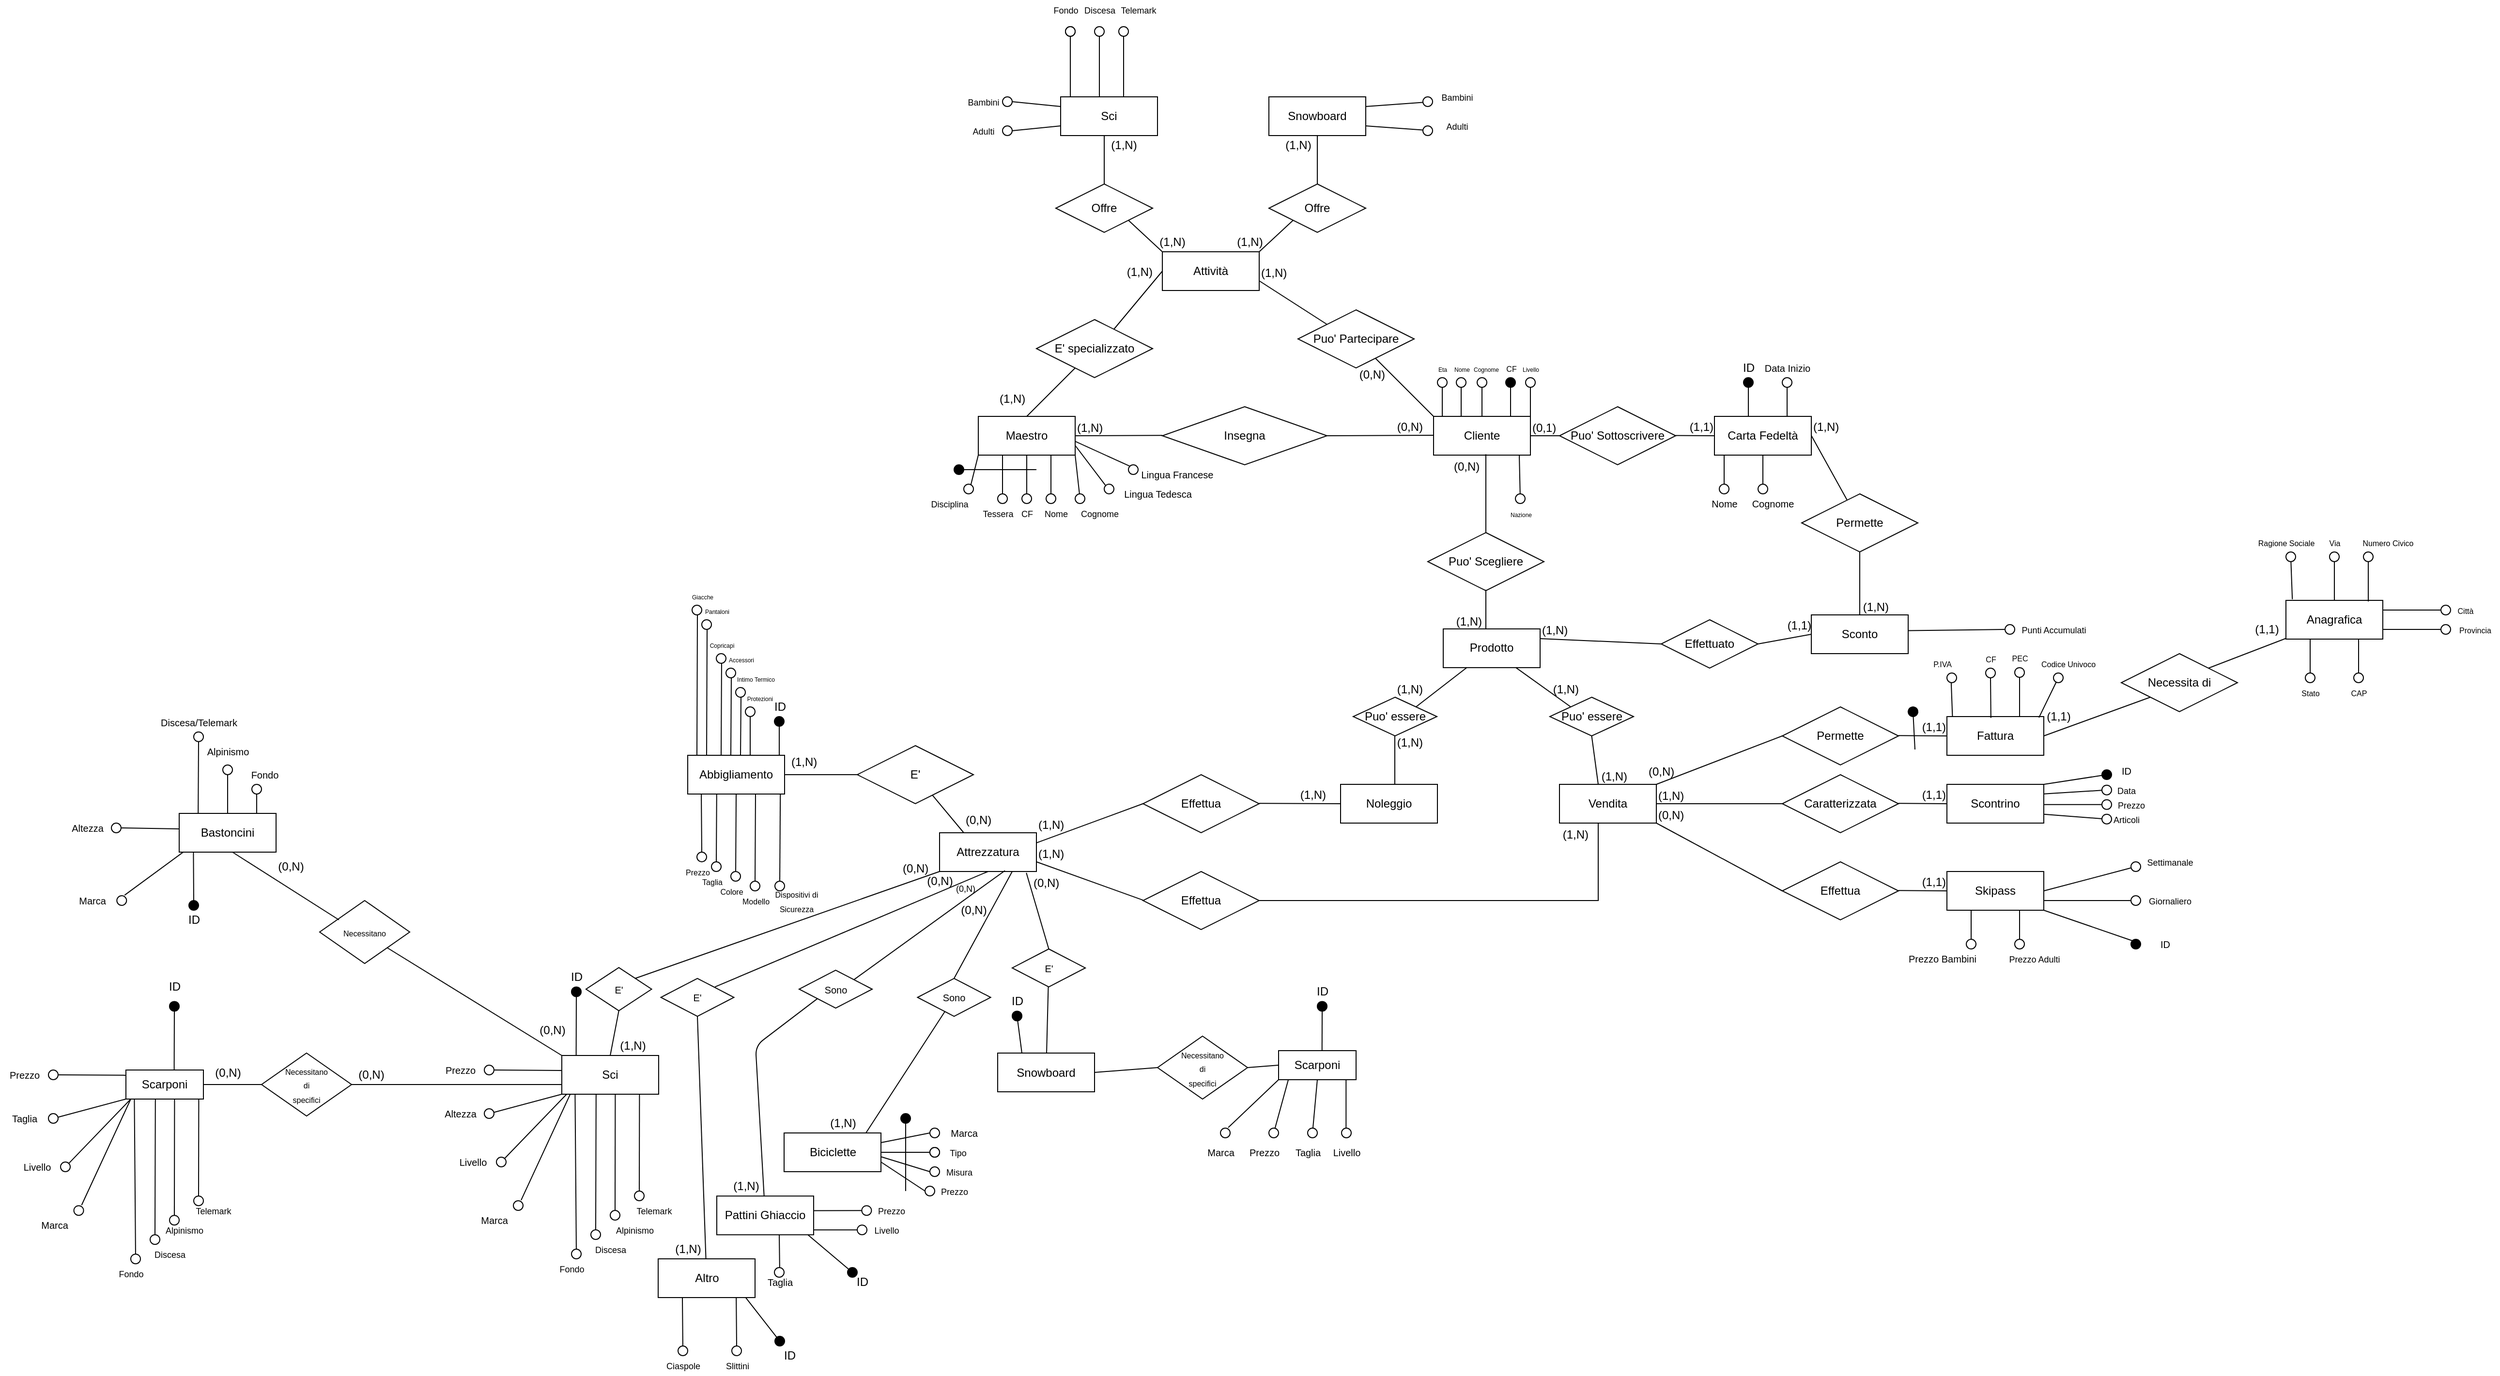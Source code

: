 <mxfile version="13.9.9" type="device"><diagram id="wf9xcVux73FIRyJsLam2" name="Pagina-1"><mxGraphModel dx="3117" dy="2015" grid="1" gridSize="10" guides="1" tooltips="1" connect="1" arrows="1" fold="1" page="1" pageScale="1" pageWidth="827" pageHeight="1169" math="0" shadow="0"><root><mxCell id="0"/><mxCell id="1" parent="0"/><mxCell id="1IvID8F-Y9WvDcMJjTcS-2" value="Cliente" style="whiteSpace=wrap;html=1;align=center;" parent="1" vertex="1"><mxGeometry x="360" y="290" width="100" height="40" as="geometry"/></mxCell><mxCell id="1IvID8F-Y9WvDcMJjTcS-3" value="Carta Fedeltà" style="whiteSpace=wrap;html=1;align=center;" parent="1" vertex="1"><mxGeometry x="650" y="290" width="100" height="40" as="geometry"/></mxCell><mxCell id="1IvID8F-Y9WvDcMJjTcS-5" value="Puo' Sottoscrivere" style="shape=rhombus;perimeter=rhombusPerimeter;whiteSpace=wrap;html=1;align=center;" parent="1" vertex="1"><mxGeometry x="490" y="280" width="120" height="60" as="geometry"/></mxCell><mxCell id="1IvID8F-Y9WvDcMJjTcS-7" value="" style="endArrow=none;html=1;rounded=0;entryX=0;entryY=0.5;entryDx=0;entryDy=0;" parent="1" target="1IvID8F-Y9WvDcMJjTcS-5" edge="1"><mxGeometry relative="1" as="geometry"><mxPoint x="460" y="310" as="sourcePoint"/><mxPoint x="620" y="310" as="targetPoint"/></mxGeometry></mxCell><mxCell id="1IvID8F-Y9WvDcMJjTcS-8" value="(0,1)" style="resizable=0;html=1;align=left;verticalAlign=bottom;" parent="1IvID8F-Y9WvDcMJjTcS-7" connectable="0" vertex="1"><mxGeometry x="-1" relative="1" as="geometry"/></mxCell><mxCell id="1IvID8F-Y9WvDcMJjTcS-10" value="" style="endArrow=none;html=1;rounded=0;entryX=0;entryY=0.5;entryDx=0;entryDy=0;" parent="1" target="1IvID8F-Y9WvDcMJjTcS-3" edge="1"><mxGeometry relative="1" as="geometry"><mxPoint x="610" y="309.71" as="sourcePoint"/><mxPoint x="640" y="309.71" as="targetPoint"/></mxGeometry></mxCell><mxCell id="1IvID8F-Y9WvDcMJjTcS-12" value="(1,1)" style="resizable=0;html=1;align=right;verticalAlign=bottom;" parent="1IvID8F-Y9WvDcMJjTcS-10" connectable="0" vertex="1"><mxGeometry x="1" relative="1" as="geometry"/></mxCell><mxCell id="1IvID8F-Y9WvDcMJjTcS-13" value="" style="endArrow=none;html=1;rounded=0;" parent="1" target="1IvID8F-Y9WvDcMJjTcS-16" edge="1"><mxGeometry relative="1" as="geometry"><mxPoint x="750" y="309.71" as="sourcePoint"/><mxPoint x="790" y="310" as="targetPoint"/></mxGeometry></mxCell><mxCell id="1IvID8F-Y9WvDcMJjTcS-14" value="(1,N)" style="resizable=0;html=1;align=left;verticalAlign=bottom;" parent="1IvID8F-Y9WvDcMJjTcS-13" connectable="0" vertex="1"><mxGeometry x="-1" relative="1" as="geometry"/></mxCell><mxCell id="1IvID8F-Y9WvDcMJjTcS-16" value="Permette" style="shape=rhombus;perimeter=rhombusPerimeter;whiteSpace=wrap;html=1;align=center;" parent="1" vertex="1"><mxGeometry x="740" y="370" width="120" height="60" as="geometry"/></mxCell><mxCell id="1IvID8F-Y9WvDcMJjTcS-17" value="" style="endArrow=none;html=1;rounded=0;exitX=0.5;exitY=1;exitDx=0;exitDy=0;entryX=0.5;entryY=0;entryDx=0;entryDy=0;" parent="1" source="1IvID8F-Y9WvDcMJjTcS-16" target="1IvID8F-Y9WvDcMJjTcS-20" edge="1"><mxGeometry relative="1" as="geometry"><mxPoint x="930" y="309.71" as="sourcePoint"/><mxPoint x="980" y="310" as="targetPoint"/></mxGeometry></mxCell><mxCell id="1IvID8F-Y9WvDcMJjTcS-19" value="(1,N)" style="resizable=0;html=1;align=right;verticalAlign=bottom;" parent="1IvID8F-Y9WvDcMJjTcS-17" connectable="0" vertex="1"><mxGeometry x="1" relative="1" as="geometry"><mxPoint x="30" y="0.17" as="offset"/></mxGeometry></mxCell><mxCell id="1IvID8F-Y9WvDcMJjTcS-20" value="Sconto" style="whiteSpace=wrap;html=1;align=center;" parent="1" vertex="1"><mxGeometry x="750" y="495" width="100" height="40" as="geometry"/></mxCell><mxCell id="1IvID8F-Y9WvDcMJjTcS-21" value="" style="endArrow=none;html=1;rounded=0;" parent="1" target="1IvID8F-Y9WvDcMJjTcS-24" edge="1"><mxGeometry relative="1" as="geometry"><mxPoint x="414" y="329.17" as="sourcePoint"/><mxPoint x="414" y="390" as="targetPoint"/></mxGeometry></mxCell><mxCell id="1IvID8F-Y9WvDcMJjTcS-22" value="(0,N)" style="resizable=0;html=1;align=left;verticalAlign=bottom;" parent="1IvID8F-Y9WvDcMJjTcS-21" connectable="0" vertex="1"><mxGeometry x="-1" relative="1" as="geometry"><mxPoint x="-35" y="20.83" as="offset"/></mxGeometry></mxCell><mxCell id="1IvID8F-Y9WvDcMJjTcS-24" value="Puo' Scegliere" style="shape=rhombus;perimeter=rhombusPerimeter;whiteSpace=wrap;html=1;align=center;" parent="1" vertex="1"><mxGeometry x="354" y="410" width="120" height="60" as="geometry"/></mxCell><mxCell id="1IvID8F-Y9WvDcMJjTcS-26" value="" style="endArrow=none;html=1;rounded=0;" parent="1" edge="1"><mxGeometry relative="1" as="geometry"><mxPoint x="414" y="469.17" as="sourcePoint"/><mxPoint x="414" y="510" as="targetPoint"/></mxGeometry></mxCell><mxCell id="1IvID8F-Y9WvDcMJjTcS-28" value="(1,N)" style="resizable=0;html=1;align=right;verticalAlign=bottom;" parent="1IvID8F-Y9WvDcMJjTcS-26" connectable="0" vertex="1"><mxGeometry x="1" relative="1" as="geometry"><mxPoint x="-4" as="offset"/></mxGeometry></mxCell><mxCell id="1IvID8F-Y9WvDcMJjTcS-31" style="edgeStyle=orthogonalEdgeStyle;rounded=0;orthogonalLoop=1;jettySize=auto;html=1;exitX=0;exitY=0.5;exitDx=0;exitDy=0;exitPerimeter=0;" parent="1" edge="1"><mxGeometry relative="1" as="geometry"><mxPoint x="414" y="620" as="sourcePoint"/><mxPoint x="414" y="620" as="targetPoint"/></mxGeometry></mxCell><mxCell id="1IvID8F-Y9WvDcMJjTcS-34" value="" style="endArrow=none;html=1;" parent="1" edge="1"><mxGeometry width="50" height="50" relative="1" as="geometry"><mxPoint x="320" y="670" as="sourcePoint"/><mxPoint x="320" y="620" as="targetPoint"/></mxGeometry></mxCell><mxCell id="1IvID8F-Y9WvDcMJjTcS-35" value="" style="endArrow=none;html=1;entryX=0.5;entryY=1;entryDx=0;entryDy=0;" parent="1" target="PulI8gGjdwgQK-HGEIEQ-37" edge="1"><mxGeometry width="50" height="50" relative="1" as="geometry"><mxPoint x="530" y="670" as="sourcePoint"/><mxPoint x="530" y="620" as="targetPoint"/></mxGeometry></mxCell><mxCell id="1IvID8F-Y9WvDcMJjTcS-36" value="Noleggio" style="whiteSpace=wrap;html=1;align=center;fillColor=#FFFFFF;" parent="1" vertex="1"><mxGeometry x="264" y="670" width="100" height="40" as="geometry"/></mxCell><mxCell id="1IvID8F-Y9WvDcMJjTcS-37" value="Vendita" style="whiteSpace=wrap;html=1;align=center;fillColor=#FFFFFF;" parent="1" vertex="1"><mxGeometry x="490" y="670" width="100" height="40" as="geometry"/></mxCell><mxCell id="1IvID8F-Y9WvDcMJjTcS-38" value="Permette" style="shape=rhombus;perimeter=rhombusPerimeter;whiteSpace=wrap;html=1;align=center;fillColor=#FFFFFF;" parent="1" vertex="1"><mxGeometry x="720" y="590" width="120" height="60" as="geometry"/></mxCell><mxCell id="1IvID8F-Y9WvDcMJjTcS-39" value="Caratterizzata" style="shape=rhombus;perimeter=rhombusPerimeter;whiteSpace=wrap;html=1;align=center;fillColor=#FFFFFF;" parent="1" vertex="1"><mxGeometry x="720" y="660" width="120" height="60" as="geometry"/></mxCell><mxCell id="1IvID8F-Y9WvDcMJjTcS-40" value="Effettua" style="shape=rhombus;perimeter=rhombusPerimeter;whiteSpace=wrap;html=1;align=center;fillColor=#FFFFFF;" parent="1" vertex="1"><mxGeometry x="720" y="750" width="120" height="60" as="geometry"/></mxCell><mxCell id="1IvID8F-Y9WvDcMJjTcS-41" value="" style="endArrow=none;html=1;rounded=0;entryX=0;entryY=0.5;entryDx=0;entryDy=0;exitX=1;exitY=0;exitDx=0;exitDy=0;" parent="1" source="1IvID8F-Y9WvDcMJjTcS-37" target="1IvID8F-Y9WvDcMJjTcS-38" edge="1"><mxGeometry relative="1" as="geometry"><mxPoint x="590" y="690" as="sourcePoint"/><mxPoint x="750" y="690" as="targetPoint"/></mxGeometry></mxCell><mxCell id="1IvID8F-Y9WvDcMJjTcS-42" value="(0,N)" style="resizable=0;html=1;align=left;verticalAlign=bottom;" parent="1IvID8F-Y9WvDcMJjTcS-41" connectable="0" vertex="1"><mxGeometry x="-1" relative="1" as="geometry"><mxPoint x="-10" y="-5" as="offset"/></mxGeometry></mxCell><mxCell id="1IvID8F-Y9WvDcMJjTcS-44" value="" style="endArrow=none;html=1;rounded=0;entryX=0;entryY=0.5;entryDx=0;entryDy=0;exitX=1;exitY=0.5;exitDx=0;exitDy=0;" parent="1" source="1IvID8F-Y9WvDcMJjTcS-37" target="1IvID8F-Y9WvDcMJjTcS-39" edge="1"><mxGeometry relative="1" as="geometry"><mxPoint x="590" y="700" as="sourcePoint"/><mxPoint x="750" y="700" as="targetPoint"/><Array as="points"><mxPoint x="650" y="690"/></Array></mxGeometry></mxCell><mxCell id="1IvID8F-Y9WvDcMJjTcS-45" value="(1,N)" style="resizable=0;html=1;align=left;verticalAlign=bottom;" parent="1IvID8F-Y9WvDcMJjTcS-44" connectable="0" vertex="1"><mxGeometry x="-1" relative="1" as="geometry"/></mxCell><mxCell id="1IvID8F-Y9WvDcMJjTcS-47" value="" style="endArrow=none;html=1;rounded=0;entryX=0;entryY=0.5;entryDx=0;entryDy=0;" parent="1" target="1IvID8F-Y9WvDcMJjTcS-40" edge="1"><mxGeometry relative="1" as="geometry"><mxPoint x="590" y="710" as="sourcePoint"/><mxPoint x="750" y="710" as="targetPoint"/></mxGeometry></mxCell><mxCell id="1IvID8F-Y9WvDcMJjTcS-48" value="(0,N)" style="resizable=0;html=1;align=left;verticalAlign=bottom;" parent="1IvID8F-Y9WvDcMJjTcS-47" connectable="0" vertex="1"><mxGeometry x="-1" relative="1" as="geometry"/></mxCell><mxCell id="1IvID8F-Y9WvDcMJjTcS-50" value="" style="endArrow=none;html=1;rounded=0;entryX=0;entryY=0.5;entryDx=0;entryDy=0;" parent="1" target="1IvID8F-Y9WvDcMJjTcS-59" edge="1"><mxGeometry relative="1" as="geometry"><mxPoint x="840" y="619.58" as="sourcePoint"/><mxPoint x="900" y="620" as="targetPoint"/></mxGeometry></mxCell><mxCell id="1IvID8F-Y9WvDcMJjTcS-52" value="(1,1)" style="resizable=0;html=1;align=right;verticalAlign=bottom;" parent="1IvID8F-Y9WvDcMJjTcS-50" connectable="0" vertex="1"><mxGeometry x="1" relative="1" as="geometry"/></mxCell><mxCell id="1IvID8F-Y9WvDcMJjTcS-53" value="" style="endArrow=none;html=1;rounded=0;" parent="1" edge="1"><mxGeometry relative="1" as="geometry"><mxPoint x="840" y="689.58" as="sourcePoint"/><mxPoint x="890" y="690" as="targetPoint"/></mxGeometry></mxCell><mxCell id="1IvID8F-Y9WvDcMJjTcS-55" value="(1,1)" style="resizable=0;html=1;align=right;verticalAlign=bottom;" parent="1IvID8F-Y9WvDcMJjTcS-53" connectable="0" vertex="1"><mxGeometry x="1" relative="1" as="geometry"/></mxCell><mxCell id="1IvID8F-Y9WvDcMJjTcS-56" value="" style="endArrow=none;html=1;rounded=0;" parent="1" edge="1"><mxGeometry relative="1" as="geometry"><mxPoint x="840" y="779.58" as="sourcePoint"/><mxPoint x="890" y="780" as="targetPoint"/></mxGeometry></mxCell><mxCell id="1IvID8F-Y9WvDcMJjTcS-57" value="" style="resizable=0;html=1;align=left;verticalAlign=bottom;" parent="1IvID8F-Y9WvDcMJjTcS-56" connectable="0" vertex="1"><mxGeometry x="-1" relative="1" as="geometry"/></mxCell><mxCell id="1IvID8F-Y9WvDcMJjTcS-58" value="(1,1)" style="resizable=0;html=1;align=right;verticalAlign=bottom;" parent="1IvID8F-Y9WvDcMJjTcS-56" connectable="0" vertex="1"><mxGeometry x="1" relative="1" as="geometry"/></mxCell><mxCell id="1IvID8F-Y9WvDcMJjTcS-59" value="Fattura" style="whiteSpace=wrap;html=1;align=center;fillColor=#FFFFFF;" parent="1" vertex="1"><mxGeometry x="890" y="600" width="100" height="40" as="geometry"/></mxCell><mxCell id="1IvID8F-Y9WvDcMJjTcS-60" value="Scontrino" style="whiteSpace=wrap;html=1;align=center;fillColor=#FFFFFF;" parent="1" vertex="1"><mxGeometry x="890" y="670" width="100" height="40" as="geometry"/></mxCell><mxCell id="1IvID8F-Y9WvDcMJjTcS-61" value="Skipass" style="whiteSpace=wrap;html=1;align=center;fillColor=#FFFFFF;" parent="1" vertex="1"><mxGeometry x="890" y="760" width="100" height="40" as="geometry"/></mxCell><mxCell id="1IvID8F-Y9WvDcMJjTcS-62" value="Effettuato" style="shape=rhombus;perimeter=rhombusPerimeter;whiteSpace=wrap;html=1;align=center;fillColor=#FFFFFF;" parent="1" vertex="1"><mxGeometry x="595" y="500" width="100" height="50" as="geometry"/></mxCell><mxCell id="1IvID8F-Y9WvDcMJjTcS-63" value="" style="endArrow=none;html=1;rounded=0;entryX=0;entryY=0.5;entryDx=0;entryDy=0;exitX=1;exitY=0.25;exitDx=0;exitDy=0;" parent="1" source="PulI8gGjdwgQK-HGEIEQ-45" target="1IvID8F-Y9WvDcMJjTcS-62" edge="1"><mxGeometry relative="1" as="geometry"><mxPoint x="500" y="530" as="sourcePoint"/><mxPoint x="624" y="529.58" as="targetPoint"/></mxGeometry></mxCell><mxCell id="1IvID8F-Y9WvDcMJjTcS-64" value="(1,N)" style="resizable=0;html=1;align=left;verticalAlign=bottom;" parent="1IvID8F-Y9WvDcMJjTcS-63" connectable="0" vertex="1"><mxGeometry x="-1" relative="1" as="geometry"/></mxCell><mxCell id="1IvID8F-Y9WvDcMJjTcS-66" value="" style="endArrow=none;html=1;rounded=0;entryX=0;entryY=0.5;entryDx=0;entryDy=0;exitX=1;exitY=0.5;exitDx=0;exitDy=0;" parent="1" source="1IvID8F-Y9WvDcMJjTcS-62" target="1IvID8F-Y9WvDcMJjTcS-20" edge="1"><mxGeometry relative="1" as="geometry"><mxPoint x="610" y="514.58" as="sourcePoint"/><mxPoint x="656" y="500" as="targetPoint"/></mxGeometry></mxCell><mxCell id="1IvID8F-Y9WvDcMJjTcS-68" value="(1,1)" style="resizable=0;html=1;align=right;verticalAlign=bottom;" parent="1IvID8F-Y9WvDcMJjTcS-66" connectable="0" vertex="1"><mxGeometry x="1" relative="1" as="geometry"/></mxCell><mxCell id="1IvID8F-Y9WvDcMJjTcS-69" value="Effettua" style="shape=rhombus;perimeter=rhombusPerimeter;whiteSpace=wrap;html=1;align=center;fillColor=#FFFFFF;" parent="1" vertex="1"><mxGeometry x="60" y="660" width="120" height="60" as="geometry"/></mxCell><mxCell id="1IvID8F-Y9WvDcMJjTcS-70" value="Effettua" style="shape=rhombus;perimeter=rhombusPerimeter;whiteSpace=wrap;html=1;align=center;fillColor=#FFFFFF;" parent="1" vertex="1"><mxGeometry x="60" y="760" width="120" height="60" as="geometry"/></mxCell><mxCell id="1IvID8F-Y9WvDcMJjTcS-71" value="" style="endArrow=none;html=1;rounded=0;entryX=1;entryY=0.5;entryDx=0;entryDy=0;" parent="1" target="1IvID8F-Y9WvDcMJjTcS-70" edge="1"><mxGeometry relative="1" as="geometry"><mxPoint x="530" y="710" as="sourcePoint"/><mxPoint x="690" y="710" as="targetPoint"/><Array as="points"><mxPoint x="530" y="790"/></Array></mxGeometry></mxCell><mxCell id="1IvID8F-Y9WvDcMJjTcS-73" value="(1,N)" style="resizable=0;html=1;align=right;verticalAlign=bottom;" parent="1IvID8F-Y9WvDcMJjTcS-71" connectable="0" vertex="1"><mxGeometry x="1" relative="1" as="geometry"><mxPoint x="340" y="-60" as="offset"/></mxGeometry></mxCell><mxCell id="1IvID8F-Y9WvDcMJjTcS-74" value="" style="endArrow=none;html=1;rounded=0;entryX=0;entryY=0.5;entryDx=0;entryDy=0;" parent="1" target="1IvID8F-Y9WvDcMJjTcS-36" edge="1"><mxGeometry relative="1" as="geometry"><mxPoint x="180" y="689.58" as="sourcePoint"/><mxPoint x="260" y="690" as="targetPoint"/></mxGeometry></mxCell><mxCell id="1IvID8F-Y9WvDcMJjTcS-76" value="(1,N)" style="resizable=0;html=1;align=right;verticalAlign=bottom;" parent="1IvID8F-Y9WvDcMJjTcS-74" connectable="0" vertex="1"><mxGeometry x="1" relative="1" as="geometry"><mxPoint x="-14.17" as="offset"/></mxGeometry></mxCell><mxCell id="1IvID8F-Y9WvDcMJjTcS-77" value="" style="endArrow=none;html=1;rounded=0;entryX=0;entryY=0.5;entryDx=0;entryDy=0;" parent="1" target="1IvID8F-Y9WvDcMJjTcS-69" edge="1"><mxGeometry relative="1" as="geometry"><mxPoint x="-50" y="730.42" as="sourcePoint"/><mxPoint x="50" y="700" as="targetPoint"/></mxGeometry></mxCell><mxCell id="1IvID8F-Y9WvDcMJjTcS-78" value="(1,N)" style="resizable=0;html=1;align=left;verticalAlign=bottom;" parent="1IvID8F-Y9WvDcMJjTcS-77" connectable="0" vertex="1"><mxGeometry x="-1" relative="1" as="geometry"><mxPoint y="-10.42" as="offset"/></mxGeometry></mxCell><mxCell id="1IvID8F-Y9WvDcMJjTcS-80" value="" style="endArrow=none;html=1;rounded=0;" parent="1" edge="1"><mxGeometry relative="1" as="geometry"><mxPoint x="-50" y="750" as="sourcePoint"/><mxPoint x="60" y="789.58" as="targetPoint"/></mxGeometry></mxCell><mxCell id="1IvID8F-Y9WvDcMJjTcS-81" value="(1,N)" style="resizable=0;html=1;align=left;verticalAlign=bottom;" parent="1IvID8F-Y9WvDcMJjTcS-80" connectable="0" vertex="1"><mxGeometry x="-1" relative="1" as="geometry"/></mxCell><mxCell id="1IvID8F-Y9WvDcMJjTcS-83" value="Attrezzatura" style="whiteSpace=wrap;html=1;align=center;fillColor=#FFFFFF;" parent="1" vertex="1"><mxGeometry x="-150" y="720" width="100" height="40" as="geometry"/></mxCell><mxCell id="1IvID8F-Y9WvDcMJjTcS-87" value="" style="endArrow=none;html=1;" parent="1" edge="1"><mxGeometry width="50" height="50" relative="1" as="geometry"><mxPoint x="-310" y="660" as="sourcePoint"/><mxPoint x="-230" y="660" as="targetPoint"/></mxGeometry></mxCell><mxCell id="1IvID8F-Y9WvDcMJjTcS-89" value="Abbigliamento" style="whiteSpace=wrap;html=1;align=center;fillColor=#FFFFFF;" parent="1" vertex="1"><mxGeometry x="-410" y="640" width="100" height="40" as="geometry"/></mxCell><mxCell id="1IvID8F-Y9WvDcMJjTcS-91" value="Snowboard" style="whiteSpace=wrap;html=1;align=center;fillColor=#FFFFFF;" parent="1" vertex="1"><mxGeometry x="-90" y="947.5" width="100" height="40" as="geometry"/></mxCell><mxCell id="1IvID8F-Y9WvDcMJjTcS-92" value="Sci" style="whiteSpace=wrap;html=1;align=center;fillColor=#FFFFFF;" parent="1" vertex="1"><mxGeometry x="-540" y="950" width="100" height="40" as="geometry"/></mxCell><mxCell id="1IvID8F-Y9WvDcMJjTcS-96" value="" style="endArrow=none;html=1;" parent="1" source="1IvID8F-Y9WvDcMJjTcS-91" target="PulI8gGjdwgQK-HGEIEQ-4" edge="1"><mxGeometry width="50" height="50" relative="1" as="geometry"><mxPoint x="-450" y="1090" as="sourcePoint"/><mxPoint x="-230" y="910" as="targetPoint"/></mxGeometry></mxCell><mxCell id="1IvID8F-Y9WvDcMJjTcS-98" value="" style="endArrow=none;html=1;exitX=0.5;exitY=0;exitDx=0;exitDy=0;entryX=0.5;entryY=1;entryDx=0;entryDy=0;" parent="1" source="1IvID8F-Y9WvDcMJjTcS-92" target="Z4dJkf-eVyl2bsgiHM3--3" edge="1"><mxGeometry width="50" height="50" relative="1" as="geometry"><mxPoint x="-490" y="940" as="sourcePoint"/><mxPoint x="-490" y="910" as="targetPoint"/></mxGeometry></mxCell><mxCell id="1IvID8F-Y9WvDcMJjTcS-100" value="Attività" style="whiteSpace=wrap;html=1;align=center;fillColor=#FFFFFF;" parent="1" vertex="1"><mxGeometry x="80" y="120" width="100" height="40" as="geometry"/></mxCell><mxCell id="1IvID8F-Y9WvDcMJjTcS-101" value="Puo' Partecipare" style="shape=rhombus;perimeter=rhombusPerimeter;whiteSpace=wrap;html=1;align=center;fillColor=#FFFFFF;" parent="1" vertex="1"><mxGeometry x="220" y="180" width="120" height="60" as="geometry"/></mxCell><mxCell id="1IvID8F-Y9WvDcMJjTcS-102" value="" style="endArrow=none;html=1;rounded=0;entryX=0;entryY=0;entryDx=0;entryDy=0;" parent="1" source="1IvID8F-Y9WvDcMJjTcS-101" target="1IvID8F-Y9WvDcMJjTcS-2" edge="1"><mxGeometry relative="1" as="geometry"><mxPoint x="314" y="230" as="sourcePoint"/><mxPoint x="474" y="230" as="targetPoint"/></mxGeometry></mxCell><mxCell id="1IvID8F-Y9WvDcMJjTcS-104" value="(0,N)" style="resizable=0;html=1;align=right;verticalAlign=bottom;" parent="1IvID8F-Y9WvDcMJjTcS-102" connectable="0" vertex="1"><mxGeometry x="1" relative="1" as="geometry"><mxPoint x="-50.1" y="-35.1" as="offset"/></mxGeometry></mxCell><mxCell id="1IvID8F-Y9WvDcMJjTcS-105" value="" style="endArrow=none;html=1;rounded=0;entryX=0;entryY=0;entryDx=0;entryDy=0;" parent="1" target="1IvID8F-Y9WvDcMJjTcS-101" edge="1"><mxGeometry relative="1" as="geometry"><mxPoint x="180" y="150" as="sourcePoint"/><mxPoint x="340" y="150" as="targetPoint"/></mxGeometry></mxCell><mxCell id="1IvID8F-Y9WvDcMJjTcS-106" value="(1,N)" style="resizable=0;html=1;align=left;verticalAlign=bottom;" parent="1IvID8F-Y9WvDcMJjTcS-105" connectable="0" vertex="1"><mxGeometry x="-1" relative="1" as="geometry"/></mxCell><mxCell id="1IvID8F-Y9WvDcMJjTcS-114" value="" style="endArrow=none;html=1;rounded=0;exitX=1;exitY=0.5;exitDx=0;exitDy=0;" parent="1" source="1IvID8F-Y9WvDcMJjTcS-117" edge="1"><mxGeometry relative="1" as="geometry"><mxPoint x="200" y="309.5" as="sourcePoint"/><mxPoint x="360" y="309.5" as="targetPoint"/></mxGeometry></mxCell><mxCell id="1IvID8F-Y9WvDcMJjTcS-116" value="(0,N)" style="resizable=0;html=1;align=right;verticalAlign=bottom;" parent="1IvID8F-Y9WvDcMJjTcS-114" connectable="0" vertex="1"><mxGeometry x="1" relative="1" as="geometry"><mxPoint x="-10" as="offset"/></mxGeometry></mxCell><mxCell id="1IvID8F-Y9WvDcMJjTcS-117" value="Insegna" style="shape=rhombus;perimeter=rhombusPerimeter;whiteSpace=wrap;html=1;align=center;fillColor=#FFFFFF;" parent="1" vertex="1"><mxGeometry x="80" y="280" width="170" height="60" as="geometry"/></mxCell><mxCell id="1IvID8F-Y9WvDcMJjTcS-118" value="" style="endArrow=none;html=1;rounded=0;" parent="1" edge="1"><mxGeometry relative="1" as="geometry"><mxPoint x="-10" y="310" as="sourcePoint"/><mxPoint x="80" y="309.66" as="targetPoint"/></mxGeometry></mxCell><mxCell id="1IvID8F-Y9WvDcMJjTcS-119" value="(1,N)" style="resizable=0;html=1;align=left;verticalAlign=bottom;" parent="1IvID8F-Y9WvDcMJjTcS-118" connectable="0" vertex="1"><mxGeometry x="-1" relative="1" as="geometry"/></mxCell><mxCell id="1IvID8F-Y9WvDcMJjTcS-121" value="Maestro" style="whiteSpace=wrap;html=1;align=center;fillColor=#FFFFFF;" parent="1" vertex="1"><mxGeometry x="-110" y="290" width="100" height="40" as="geometry"/></mxCell><mxCell id="1IvID8F-Y9WvDcMJjTcS-122" value="" style="endArrow=none;html=1;rounded=0;exitX=0.5;exitY=0;exitDx=0;exitDy=0;" parent="1" source="1IvID8F-Y9WvDcMJjTcS-121" target="1IvID8F-Y9WvDcMJjTcS-125" edge="1"><mxGeometry relative="1" as="geometry"><mxPoint x="20" y="250" as="sourcePoint"/><mxPoint y="230" as="targetPoint"/></mxGeometry></mxCell><mxCell id="1IvID8F-Y9WvDcMJjTcS-123" value="(1,N)" style="resizable=0;html=1;align=left;verticalAlign=bottom;" parent="1IvID8F-Y9WvDcMJjTcS-122" connectable="0" vertex="1"><mxGeometry x="-1" relative="1" as="geometry"><mxPoint x="-30" y="-10" as="offset"/></mxGeometry></mxCell><mxCell id="1IvID8F-Y9WvDcMJjTcS-125" value="E' specializzato" style="shape=rhombus;perimeter=rhombusPerimeter;whiteSpace=wrap;html=1;align=center;fillColor=#FFFFFF;" parent="1" vertex="1"><mxGeometry x="-50" y="190" width="120" height="60" as="geometry"/></mxCell><mxCell id="1IvID8F-Y9WvDcMJjTcS-126" value="" style="endArrow=none;html=1;rounded=0;entryX=0;entryY=0.5;entryDx=0;entryDy=0;" parent="1" target="1IvID8F-Y9WvDcMJjTcS-100" edge="1"><mxGeometry relative="1" as="geometry"><mxPoint x="30" y="200" as="sourcePoint"/><mxPoint x="190" y="200" as="targetPoint"/></mxGeometry></mxCell><mxCell id="1IvID8F-Y9WvDcMJjTcS-128" value="(1,N)" style="resizable=0;html=1;align=right;verticalAlign=bottom;" parent="1IvID8F-Y9WvDcMJjTcS-126" connectable="0" vertex="1"><mxGeometry x="1" relative="1" as="geometry"><mxPoint x="-9.89" y="9.87" as="offset"/></mxGeometry></mxCell><mxCell id="FNM6wczRLW-ejztTXHmb-5" value="" style="endArrow=none;html=1;" parent="1" target="FNM6wczRLW-ejztTXHmb-6" edge="1"><mxGeometry width="50" height="50" relative="1" as="geometry"><mxPoint x="369" y="290" as="sourcePoint"/><mxPoint x="369" y="250" as="targetPoint"/></mxGeometry></mxCell><mxCell id="FNM6wczRLW-ejztTXHmb-6" value="" style="ellipse;whiteSpace=wrap;html=1;aspect=fixed;fillColor=#FFFFFF;" parent="1" vertex="1"><mxGeometry x="364" y="250" width="10" height="10" as="geometry"/></mxCell><mxCell id="FNM6wczRLW-ejztTXHmb-9" value="" style="endArrow=none;html=1;" parent="1" target="FNM6wczRLW-ejztTXHmb-10" edge="1"><mxGeometry width="50" height="50" relative="1" as="geometry"><mxPoint x="388.5" y="290" as="sourcePoint"/><mxPoint x="388.5" y="250" as="targetPoint"/></mxGeometry></mxCell><mxCell id="FNM6wczRLW-ejztTXHmb-10" value="" style="ellipse;whiteSpace=wrap;html=1;aspect=fixed;fillColor=#FFFFFF;" parent="1" vertex="1"><mxGeometry x="383.5" y="250" width="10" height="10" as="geometry"/></mxCell><mxCell id="FNM6wczRLW-ejztTXHmb-13" value="" style="endArrow=none;html=1;" parent="1" target="FNM6wczRLW-ejztTXHmb-14" edge="1"><mxGeometry width="50" height="50" relative="1" as="geometry"><mxPoint x="410" y="290" as="sourcePoint"/><mxPoint x="410" y="250" as="targetPoint"/></mxGeometry></mxCell><mxCell id="FNM6wczRLW-ejztTXHmb-14" value="" style="ellipse;whiteSpace=wrap;html=1;aspect=fixed;fillColor=#FFFFFF;" parent="1" vertex="1"><mxGeometry x="405" y="250" width="10" height="10" as="geometry"/></mxCell><mxCell id="FNM6wczRLW-ejztTXHmb-15" value="" style="endArrow=none;html=1;" parent="1" target="FNM6wczRLW-ejztTXHmb-16" edge="1"><mxGeometry width="50" height="50" relative="1" as="geometry"><mxPoint x="439.5" y="290" as="sourcePoint"/><mxPoint x="439.5" y="250" as="targetPoint"/></mxGeometry></mxCell><mxCell id="FNM6wczRLW-ejztTXHmb-16" value="" style="ellipse;whiteSpace=wrap;html=1;aspect=fixed;fillColor=#000000;" parent="1" vertex="1"><mxGeometry x="434.5" y="250" width="10" height="10" as="geometry"/></mxCell><mxCell id="FNM6wczRLW-ejztTXHmb-17" value="&lt;font style=&quot;font-size: 6px&quot;&gt;Nome&lt;/font&gt;" style="text;html=1;align=center;verticalAlign=middle;resizable=0;points=[];autosize=1;" parent="1" vertex="1"><mxGeometry x="373.5" y="230" width="30" height="20" as="geometry"/></mxCell><mxCell id="FNM6wczRLW-ejztTXHmb-18" value="&lt;font style=&quot;font-size: 6px&quot;&gt;Cognome&lt;/font&gt;" style="text;html=1;align=center;verticalAlign=middle;resizable=0;points=[];autosize=1;" parent="1" vertex="1"><mxGeometry x="394" y="230" width="40" height="20" as="geometry"/></mxCell><mxCell id="FNM6wczRLW-ejztTXHmb-20" value="&lt;font style=&quot;font-size: 6px&quot;&gt;Eta&lt;/font&gt;" style="text;html=1;align=center;verticalAlign=middle;resizable=0;points=[];autosize=1;" parent="1" vertex="1"><mxGeometry x="359" y="230" width="20" height="20" as="geometry"/></mxCell><mxCell id="FNM6wczRLW-ejztTXHmb-21" value="&lt;font style=&quot;font-size: 8px&quot;&gt;CF&lt;/font&gt;" style="text;html=1;align=center;verticalAlign=middle;resizable=0;points=[];autosize=1;" parent="1" vertex="1"><mxGeometry x="425" y="230" width="30" height="20" as="geometry"/></mxCell><mxCell id="FNM6wczRLW-ejztTXHmb-24" value="" style="endArrow=none;html=1;" parent="1" target="FNM6wczRLW-ejztTXHmb-25" edge="1"><mxGeometry width="50" height="50" relative="1" as="geometry"><mxPoint x="460" y="290" as="sourcePoint"/><mxPoint x="460" y="250" as="targetPoint"/></mxGeometry></mxCell><mxCell id="FNM6wczRLW-ejztTXHmb-25" value="" style="ellipse;whiteSpace=wrap;html=1;aspect=fixed;fillColor=#FFFFFF;" parent="1" vertex="1"><mxGeometry x="455" y="250" width="10" height="10" as="geometry"/></mxCell><mxCell id="FNM6wczRLW-ejztTXHmb-26" value="&lt;font style=&quot;font-size: 6px&quot;&gt;Livello&lt;/font&gt;" style="text;html=1;align=center;verticalAlign=middle;resizable=0;points=[];autosize=1;" parent="1" vertex="1"><mxGeometry x="445" y="230" width="30" height="20" as="geometry"/></mxCell><mxCell id="FNM6wczRLW-ejztTXHmb-29" value="&lt;font style=&quot;font-size: 6px&quot;&gt;Nazione&lt;/font&gt;" style="text;html=1;align=center;verticalAlign=middle;resizable=0;points=[];autosize=1;" parent="1" vertex="1"><mxGeometry x="430" y="380" width="40" height="20" as="geometry"/></mxCell><mxCell id="FNM6wczRLW-ejztTXHmb-30" value="" style="endArrow=none;html=1;" parent="1" target="FNM6wczRLW-ejztTXHmb-31" edge="1"><mxGeometry width="50" height="50" relative="1" as="geometry"><mxPoint x="448.5" y="330" as="sourcePoint"/><mxPoint x="449.5" y="370" as="targetPoint"/></mxGeometry></mxCell><mxCell id="FNM6wczRLW-ejztTXHmb-31" value="" style="ellipse;whiteSpace=wrap;html=1;aspect=fixed;fillColor=#FFFFFF;" parent="1" vertex="1"><mxGeometry x="444.5" y="370" width="10" height="10" as="geometry"/></mxCell><mxCell id="FNM6wczRLW-ejztTXHmb-32" value="" style="endArrow=none;html=1;exitX=0.345;exitY=0;exitDx=0;exitDy=0;exitPerimeter=0;" parent="1" source="1IvID8F-Y9WvDcMJjTcS-89" edge="1"><mxGeometry width="50" height="50" relative="1" as="geometry"><mxPoint x="-375.5" y="610" as="sourcePoint"/><mxPoint x="-375" y="540" as="targetPoint"/></mxGeometry></mxCell><mxCell id="FNM6wczRLW-ejztTXHmb-33" value="" style="ellipse;whiteSpace=wrap;html=1;aspect=fixed;fillColor=#FFFFFF;" parent="1" vertex="1"><mxGeometry x="-380.5" y="535" width="10" height="10" as="geometry"/></mxCell><mxCell id="FNM6wczRLW-ejztTXHmb-34" value="" style="endArrow=none;html=1;exitX=0.445;exitY=0;exitDx=0;exitDy=0;exitPerimeter=0;" parent="1" source="1IvID8F-Y9WvDcMJjTcS-89" edge="1"><mxGeometry width="50" height="50" relative="1" as="geometry"><mxPoint x="-365.5" y="620" as="sourcePoint"/><mxPoint x="-365" y="560" as="targetPoint"/></mxGeometry></mxCell><mxCell id="FNM6wczRLW-ejztTXHmb-35" value="" style="ellipse;whiteSpace=wrap;html=1;aspect=fixed;fillColor=#FFFFFF;" parent="1" vertex="1"><mxGeometry x="-370.5" y="550" width="10" height="10" as="geometry"/></mxCell><mxCell id="FNM6wczRLW-ejztTXHmb-36" value="" style="endArrow=none;html=1;exitX=0.545;exitY=0;exitDx=0;exitDy=0;exitPerimeter=0;" parent="1" source="1IvID8F-Y9WvDcMJjTcS-89" edge="1"><mxGeometry width="50" height="50" relative="1" as="geometry"><mxPoint x="-355.5" y="630" as="sourcePoint"/><mxPoint x="-355" y="580" as="targetPoint"/></mxGeometry></mxCell><mxCell id="FNM6wczRLW-ejztTXHmb-37" value="" style="ellipse;whiteSpace=wrap;html=1;aspect=fixed;fillColor=#FFFFFF;" parent="1" vertex="1"><mxGeometry x="-360.5" y="570" width="10" height="10" as="geometry"/></mxCell><mxCell id="FNM6wczRLW-ejztTXHmb-38" value="" style="endArrow=none;html=1;entryX=0.5;entryY=0;entryDx=0;entryDy=0;" parent="1" target="FNM6wczRLW-ejztTXHmb-39" edge="1"><mxGeometry width="50" height="50" relative="1" as="geometry"><mxPoint x="-345.5" y="640" as="sourcePoint"/><mxPoint x="-345.5" y="600" as="targetPoint"/></mxGeometry></mxCell><mxCell id="FNM6wczRLW-ejztTXHmb-39" value="" style="ellipse;whiteSpace=wrap;html=1;aspect=fixed;fillColor=#FFFFFF;" parent="1" vertex="1"><mxGeometry x="-350.5" y="590" width="10" height="10" as="geometry"/></mxCell><mxCell id="FNM6wczRLW-ejztTXHmb-40" value="&lt;font style=&quot;font-size: 6px&quot;&gt;Copricapi&lt;/font&gt;" style="text;html=1;align=center;verticalAlign=middle;resizable=0;points=[];autosize=1;" parent="1" vertex="1"><mxGeometry x="-395.5" y="515" width="40" height="20" as="geometry"/></mxCell><mxCell id="FNM6wczRLW-ejztTXHmb-42" value="&lt;font style=&quot;font-size: 6px&quot;&gt;Accessori&lt;/font&gt;" style="text;html=1;align=center;verticalAlign=middle;resizable=0;points=[];autosize=1;" parent="1" vertex="1"><mxGeometry x="-375.5" y="530" width="40" height="20" as="geometry"/></mxCell><mxCell id="FNM6wczRLW-ejztTXHmb-43" value="&lt;font style=&quot;font-size: 6px&quot;&gt;Intimo Termico&lt;/font&gt;" style="text;html=1;align=center;verticalAlign=middle;resizable=0;points=[];autosize=1;" parent="1" vertex="1"><mxGeometry x="-365.5" y="550" width="50" height="20" as="geometry"/></mxCell><mxCell id="FNM6wczRLW-ejztTXHmb-44" value="&lt;font style=&quot;font-size: 6px&quot;&gt;Giacche&lt;/font&gt;" style="text;html=1;align=center;verticalAlign=middle;resizable=0;points=[];autosize=1;" parent="1" vertex="1"><mxGeometry x="-415.5" y="465" width="40" height="20" as="geometry"/></mxCell><mxCell id="FNM6wczRLW-ejztTXHmb-45" value="" style="endArrow=none;html=1;" parent="1" edge="1"><mxGeometry width="50" height="50" relative="1" as="geometry"><mxPoint x="-400.5" y="640" as="sourcePoint"/><mxPoint x="-400" y="495.116" as="targetPoint"/></mxGeometry></mxCell><mxCell id="FNM6wczRLW-ejztTXHmb-46" value="" style="ellipse;whiteSpace=wrap;html=1;aspect=fixed;fillColor=#FFFFFF;" parent="1" vertex="1"><mxGeometry x="-405.5" y="485" width="10" height="10" as="geometry"/></mxCell><mxCell id="FNM6wczRLW-ejztTXHmb-48" value="&lt;font style=&quot;font-size: 6px&quot;&gt;Protezioni&amp;nbsp;&lt;/font&gt;" style="text;html=1;align=center;verticalAlign=middle;resizable=0;points=[];autosize=1;" parent="1" vertex="1"><mxGeometry x="-355.5" y="570" width="40" height="20" as="geometry"/></mxCell><mxCell id="FNM6wczRLW-ejztTXHmb-49" value="" style="endArrow=none;html=1;" parent="1" edge="1"><mxGeometry width="50" height="50" relative="1" as="geometry"><mxPoint x="-390.5" y="640" as="sourcePoint"/><mxPoint x="-390" y="510" as="targetPoint"/></mxGeometry></mxCell><mxCell id="FNM6wczRLW-ejztTXHmb-50" value="" style="ellipse;whiteSpace=wrap;html=1;aspect=fixed;fillColor=#FFFFFF;" parent="1" vertex="1"><mxGeometry x="-395.5" y="500" width="10" height="10" as="geometry"/></mxCell><mxCell id="FNM6wczRLW-ejztTXHmb-51" value="&lt;font style=&quot;font-size: 6px&quot;&gt;Pantaloni&lt;/font&gt;" style="text;html=1;align=center;verticalAlign=middle;resizable=0;points=[];autosize=1;" parent="1" vertex="1"><mxGeometry x="-400.5" y="480" width="40" height="20" as="geometry"/></mxCell><mxCell id="FNM6wczRLW-ejztTXHmb-52" value="" style="endArrow=none;html=1;" parent="1" source="FNM6wczRLW-ejztTXHmb-53" edge="1"><mxGeometry width="50" height="50" relative="1" as="geometry"><mxPoint x="-395.98" y="680" as="sourcePoint"/><mxPoint x="-395.98" y="747.5" as="targetPoint"/></mxGeometry></mxCell><mxCell id="FNM6wczRLW-ejztTXHmb-57" value="" style="ellipse;whiteSpace=wrap;html=1;aspect=fixed;fillColor=#FFFFFF;" parent="1" vertex="1"><mxGeometry x="-385.5" y="750" width="10" height="10" as="geometry"/></mxCell><mxCell id="FNM6wczRLW-ejztTXHmb-58" value="" style="endArrow=none;html=1;exitX=0.5;exitY=1;exitDx=0;exitDy=0;" parent="1" source="1IvID8F-Y9WvDcMJjTcS-89" target="FNM6wczRLW-ejztTXHmb-59" edge="1"><mxGeometry width="50" height="50" relative="1" as="geometry"><mxPoint x="-365.5" y="700" as="sourcePoint"/><mxPoint x="-356" y="767" as="targetPoint"/></mxGeometry></mxCell><mxCell id="FNM6wczRLW-ejztTXHmb-59" value="" style="ellipse;whiteSpace=wrap;html=1;aspect=fixed;fillColor=#FFFFFF;" parent="1" vertex="1"><mxGeometry x="-365.5" y="760" width="10" height="10" as="geometry"/></mxCell><mxCell id="FNM6wczRLW-ejztTXHmb-60" value="" style="endArrow=none;html=1;" parent="1" target="FNM6wczRLW-ejztTXHmb-61" edge="1"><mxGeometry width="50" height="50" relative="1" as="geometry"><mxPoint x="-340" y="680" as="sourcePoint"/><mxPoint x="-355.5" y="777.5" as="targetPoint"/></mxGeometry></mxCell><mxCell id="FNM6wczRLW-ejztTXHmb-61" value="" style="ellipse;whiteSpace=wrap;html=1;aspect=fixed;fillColor=#FFFFFF;" parent="1" vertex="1"><mxGeometry x="-345.5" y="770" width="10" height="10" as="geometry"/></mxCell><mxCell id="FNM6wczRLW-ejztTXHmb-53" value="" style="ellipse;whiteSpace=wrap;html=1;aspect=fixed;fillColor=#FFFFFF;" parent="1" vertex="1"><mxGeometry x="-400.5" y="740" width="10" height="10" as="geometry"/></mxCell><mxCell id="FNM6wczRLW-ejztTXHmb-63" value="" style="endArrow=none;html=1;" parent="1" target="FNM6wczRLW-ejztTXHmb-53" edge="1"><mxGeometry width="50" height="50" relative="1" as="geometry"><mxPoint x="-395.98" y="680" as="sourcePoint"/><mxPoint x="-395.98" y="747.5" as="targetPoint"/></mxGeometry></mxCell><mxCell id="FNM6wczRLW-ejztTXHmb-64" value="" style="endArrow=none;html=1;strokeColor=#000000;entryX=0.299;entryY=1.009;entryDx=0;entryDy=0;entryPerimeter=0;exitX=0.5;exitY=0;exitDx=0;exitDy=0;" parent="1" source="FNM6wczRLW-ejztTXHmb-57" target="1IvID8F-Y9WvDcMJjTcS-89" edge="1"><mxGeometry width="50" height="50" relative="1" as="geometry"><mxPoint x="-410" y="740" as="sourcePoint"/><mxPoint x="-360" y="690" as="targetPoint"/></mxGeometry></mxCell><mxCell id="FNM6wczRLW-ejztTXHmb-65" value="&lt;font style=&quot;font-size: 8px&quot;&gt;Prezzo&lt;/font&gt;" style="text;html=1;align=center;verticalAlign=middle;resizable=0;points=[];autosize=1;" parent="1" vertex="1"><mxGeometry x="-420" y="750" width="40" height="20" as="geometry"/></mxCell><mxCell id="FNM6wczRLW-ejztTXHmb-66" value="&lt;font style=&quot;font-size: 8px&quot;&gt;Taglia&lt;/font&gt;" style="text;html=1;align=center;verticalAlign=middle;resizable=0;points=[];autosize=1;" parent="1" vertex="1"><mxGeometry x="-405.5" y="760" width="40" height="20" as="geometry"/></mxCell><mxCell id="FNM6wczRLW-ejztTXHmb-67" value="&lt;font style=&quot;font-size: 8px&quot;&gt;Colore&lt;/font&gt;" style="text;html=1;align=center;verticalAlign=middle;resizable=0;points=[];autosize=1;" parent="1" vertex="1"><mxGeometry x="-385.5" y="770" width="40" height="20" as="geometry"/></mxCell><mxCell id="FNM6wczRLW-ejztTXHmb-68" value="&lt;font style=&quot;font-size: 8px&quot;&gt;Modello&lt;/font&gt;" style="text;html=1;align=center;verticalAlign=middle;resizable=0;points=[];autosize=1;" parent="1" vertex="1"><mxGeometry x="-360.5" y="780" width="40" height="20" as="geometry"/></mxCell><mxCell id="FNM6wczRLW-ejztTXHmb-69" value="" style="endArrow=none;html=1;" parent="1" target="FNM6wczRLW-ejztTXHmb-70" edge="1"><mxGeometry width="50" height="50" relative="1" as="geometry"><mxPoint x="-315.5" y="640" as="sourcePoint"/><mxPoint x="-315.5" y="600" as="targetPoint"/></mxGeometry></mxCell><mxCell id="FNM6wczRLW-ejztTXHmb-70" value="" style="ellipse;whiteSpace=wrap;html=1;aspect=fixed;fillColor=#000000;" parent="1" vertex="1"><mxGeometry x="-320.5" y="600" width="10" height="10" as="geometry"/></mxCell><mxCell id="FNM6wczRLW-ejztTXHmb-71" value="ID" style="text;html=1;align=center;verticalAlign=middle;resizable=0;points=[];autosize=1;" parent="1" vertex="1"><mxGeometry x="-330.5" y="580" width="30" height="20" as="geometry"/></mxCell><mxCell id="FNM6wczRLW-ejztTXHmb-72" value="" style="endArrow=none;html=1;exitX=0.956;exitY=1.003;exitDx=0;exitDy=0;exitPerimeter=0;" parent="1" source="1IvID8F-Y9WvDcMJjTcS-89" target="FNM6wczRLW-ejztTXHmb-73" edge="1"><mxGeometry width="50" height="50" relative="1" as="geometry"><mxPoint x="-315" y="683" as="sourcePoint"/><mxPoint x="-315" y="685" as="targetPoint"/></mxGeometry></mxCell><mxCell id="FNM6wczRLW-ejztTXHmb-73" value="" style="ellipse;whiteSpace=wrap;html=1;aspect=fixed;fillColor=#FFFFFF;" parent="1" vertex="1"><mxGeometry x="-320" y="770" width="10" height="10" as="geometry"/></mxCell><mxCell id="FNM6wczRLW-ejztTXHmb-74" value="&lt;font style=&quot;font-size: 8px&quot;&gt;Dispositivi di &lt;br&gt;Sicurezza&lt;/font&gt;" style="text;html=1;align=center;verticalAlign=middle;resizable=0;points=[];autosize=1;" parent="1" vertex="1"><mxGeometry x="-328.25" y="770" width="60" height="40" as="geometry"/></mxCell><mxCell id="FNM6wczRLW-ejztTXHmb-75" value="" style="endArrow=none;html=1;exitX=0.354;exitY=1.005;exitDx=0;exitDy=0;exitPerimeter=0;" parent="1" source="1IvID8F-Y9WvDcMJjTcS-92" target="FNM6wczRLW-ejztTXHmb-76" edge="1"><mxGeometry width="50" height="50" relative="1" as="geometry"><mxPoint x="-485" y="1072.5" as="sourcePoint"/><mxPoint x="-485" y="1032.5" as="targetPoint"/></mxGeometry></mxCell><mxCell id="FNM6wczRLW-ejztTXHmb-76" value="" style="ellipse;whiteSpace=wrap;html=1;aspect=fixed;fillColor=#FFFFFF;" parent="1" vertex="1"><mxGeometry x="-510" y="1130" width="10" height="10" as="geometry"/></mxCell><mxCell id="FNM6wczRLW-ejztTXHmb-77" value="" style="endArrow=none;html=1;exitX=0.552;exitY=1.005;exitDx=0;exitDy=0;exitPerimeter=0;" parent="1" source="1IvID8F-Y9WvDcMJjTcS-92" target="FNM6wczRLW-ejztTXHmb-78" edge="1"><mxGeometry width="50" height="50" relative="1" as="geometry"><mxPoint x="-475" y="1082.5" as="sourcePoint"/><mxPoint x="-475" y="1042.5" as="targetPoint"/></mxGeometry></mxCell><mxCell id="FNM6wczRLW-ejztTXHmb-78" value="" style="ellipse;whiteSpace=wrap;html=1;aspect=fixed;fillColor=#FFFFFF;" parent="1" vertex="1"><mxGeometry x="-490" y="1110" width="10" height="10" as="geometry"/></mxCell><mxCell id="FNM6wczRLW-ejztTXHmb-79" value="" style="endArrow=none;html=1;exitX=0.137;exitY=0.998;exitDx=0;exitDy=0;exitPerimeter=0;" parent="1" source="1IvID8F-Y9WvDcMJjTcS-92" target="FNM6wczRLW-ejztTXHmb-80" edge="1"><mxGeometry width="50" height="50" relative="1" as="geometry"><mxPoint x="-525" y="1082.5" as="sourcePoint"/><mxPoint x="-525" y="1042.5" as="targetPoint"/></mxGeometry></mxCell><mxCell id="FNM6wczRLW-ejztTXHmb-80" value="" style="ellipse;whiteSpace=wrap;html=1;aspect=fixed;fillColor=#FFFFFF;" parent="1" vertex="1"><mxGeometry x="-530" y="1150" width="10" height="10" as="geometry"/></mxCell><mxCell id="FNM6wczRLW-ejztTXHmb-81" value="&lt;font style=&quot;font-size: 9px&quot;&gt;Fondo&lt;/font&gt;" style="text;html=1;align=center;verticalAlign=middle;resizable=0;points=[];autosize=1;" parent="1" vertex="1"><mxGeometry x="-550" y="1160" width="40" height="20" as="geometry"/></mxCell><mxCell id="FNM6wczRLW-ejztTXHmb-82" value="&lt;font style=&quot;font-size: 9px&quot;&gt;Discesa&lt;/font&gt;" style="text;html=1;align=center;verticalAlign=middle;resizable=0;points=[];autosize=1;" parent="1" vertex="1"><mxGeometry x="-515" y="1140" width="50" height="20" as="geometry"/></mxCell><mxCell id="FNM6wczRLW-ejztTXHmb-83" value="&lt;font style=&quot;font-size: 9px&quot;&gt;Alpinismo&lt;/font&gt;" style="text;html=1;align=center;verticalAlign=middle;resizable=0;points=[];autosize=1;" parent="1" vertex="1"><mxGeometry x="-490" y="1120" width="50" height="20" as="geometry"/></mxCell><mxCell id="FNM6wczRLW-ejztTXHmb-84" value="" style="endArrow=none;html=1;exitX=0.552;exitY=1.005;exitDx=0;exitDy=0;exitPerimeter=0;entryX=0.5;entryY=0;entryDx=0;entryDy=0;" parent="1" target="FNM6wczRLW-ejztTXHmb-85" edge="1"><mxGeometry width="50" height="50" relative="1" as="geometry"><mxPoint x="-459.8" y="990" as="sourcePoint"/><mxPoint x="-445" y="1079.8" as="targetPoint"/></mxGeometry></mxCell><mxCell id="FNM6wczRLW-ejztTXHmb-85" value="" style="ellipse;whiteSpace=wrap;html=1;aspect=fixed;fillColor=#FFFFFF;" parent="1" vertex="1"><mxGeometry x="-465" y="1090" width="10" height="10" as="geometry"/></mxCell><mxCell id="FNM6wczRLW-ejztTXHmb-86" value="&lt;font style=&quot;font-size: 9px&quot;&gt;Telemark&lt;/font&gt;" style="text;html=1;align=center;verticalAlign=middle;resizable=0;points=[];autosize=1;" parent="1" vertex="1"><mxGeometry x="-470" y="1100" width="50" height="20" as="geometry"/></mxCell><mxCell id="FNM6wczRLW-ejztTXHmb-89" value="" style="endArrow=none;html=1;exitX=0.25;exitY=1;exitDx=0;exitDy=0;" parent="1" source="bT32QDuZeNqUo1S4T6X8-46" target="FNM6wczRLW-ejztTXHmb-90" edge="1"><mxGeometry width="50" height="50" relative="1" as="geometry"><mxPoint x="-445" y="990" as="sourcePoint"/><mxPoint x="-445" y="950" as="targetPoint"/></mxGeometry></mxCell><mxCell id="FNM6wczRLW-ejztTXHmb-90" value="" style="ellipse;whiteSpace=wrap;html=1;aspect=fixed;fillColor=#FFFFFF;" parent="1" vertex="1"><mxGeometry x="-420" y="1250" width="10" height="10" as="geometry"/></mxCell><mxCell id="FNM6wczRLW-ejztTXHmb-91" value="&lt;font style=&quot;font-size: 9px&quot;&gt;Ciaspole&lt;/font&gt;" style="text;html=1;align=center;verticalAlign=middle;resizable=0;points=[];autosize=1;" parent="1" vertex="1"><mxGeometry x="-440" y="1260" width="50" height="20" as="geometry"/></mxCell><mxCell id="FNM6wczRLW-ejztTXHmb-94" value="" style="endArrow=none;html=1;exitX=0.048;exitY=0.02;exitDx=0;exitDy=0;exitPerimeter=0;" parent="1" target="FNM6wczRLW-ejztTXHmb-95" edge="1"><mxGeometry width="50" height="50" relative="1" as="geometry"><mxPoint x="244.8" y="965" as="sourcePoint"/><mxPoint x="245" y="964.2" as="targetPoint"/></mxGeometry></mxCell><mxCell id="FNM6wczRLW-ejztTXHmb-95" value="" style="ellipse;whiteSpace=wrap;html=1;aspect=fixed;fillColor=#000000;" parent="1" vertex="1"><mxGeometry x="240" y="894.2" width="10" height="10" as="geometry"/></mxCell><mxCell id="FNM6wczRLW-ejztTXHmb-96" value="ID" style="text;html=1;align=center;verticalAlign=middle;resizable=0;points=[];autosize=1;" parent="1" vertex="1"><mxGeometry x="230" y="874.2" width="30" height="20" as="geometry"/></mxCell><mxCell id="FNM6wczRLW-ejztTXHmb-97" value="" style="endArrow=none;html=1;exitX=0.048;exitY=0.02;exitDx=0;exitDy=0;exitPerimeter=0;" parent="1" target="FNM6wczRLW-ejztTXHmb-98" edge="1"><mxGeometry width="50" height="50" relative="1" as="geometry"><mxPoint x="-525.2" y="950" as="sourcePoint"/><mxPoint x="-525" y="949.2" as="targetPoint"/></mxGeometry></mxCell><mxCell id="FNM6wczRLW-ejztTXHmb-98" value="" style="ellipse;whiteSpace=wrap;html=1;aspect=fixed;fillColor=#000000;" parent="1" vertex="1"><mxGeometry x="-530" y="879.2" width="10" height="10" as="geometry"/></mxCell><mxCell id="FNM6wczRLW-ejztTXHmb-99" value="ID" style="text;html=1;align=center;verticalAlign=middle;resizable=0;points=[];autosize=1;" parent="1" vertex="1"><mxGeometry x="-540" y="859.2" width="30" height="20" as="geometry"/></mxCell><mxCell id="FNM6wczRLW-ejztTXHmb-102" value="" style="endArrow=none;html=1;exitX=-0.002;exitY=0.386;exitDx=0;exitDy=0;exitPerimeter=0;" parent="1" source="1IvID8F-Y9WvDcMJjTcS-92" target="FNM6wczRLW-ejztTXHmb-103" edge="1"><mxGeometry width="50" height="50" relative="1" as="geometry"><mxPoint x="-535" y="982.5" as="sourcePoint"/><mxPoint x="-535" y="942.5" as="targetPoint"/></mxGeometry></mxCell><mxCell id="FNM6wczRLW-ejztTXHmb-103" value="" style="ellipse;whiteSpace=wrap;html=1;aspect=fixed;fillColor=#FFFFFF;" parent="1" vertex="1"><mxGeometry x="-620" y="960" width="10" height="10" as="geometry"/></mxCell><mxCell id="FNM6wczRLW-ejztTXHmb-104" value="&lt;font style=&quot;font-size: 10px&quot;&gt;Prezzo&lt;/font&gt;" style="text;html=1;align=center;verticalAlign=middle;resizable=0;points=[];autosize=1;" parent="1" vertex="1"><mxGeometry x="-670" y="955" width="50" height="20" as="geometry"/></mxCell><mxCell id="FNM6wczRLW-ejztTXHmb-108" value="" style="endArrow=none;html=1;exitX=0;exitY=1;exitDx=0;exitDy=0;" parent="1" source="1IvID8F-Y9WvDcMJjTcS-92" target="FNM6wczRLW-ejztTXHmb-109" edge="1"><mxGeometry width="50" height="50" relative="1" as="geometry"><mxPoint x="-540.2" y="1010.44" as="sourcePoint"/><mxPoint x="-535" y="987.5" as="targetPoint"/></mxGeometry></mxCell><mxCell id="FNM6wczRLW-ejztTXHmb-109" value="" style="ellipse;whiteSpace=wrap;html=1;aspect=fixed;fillColor=#FFFFFF;" parent="1" vertex="1"><mxGeometry x="-620" y="1005" width="10" height="10" as="geometry"/></mxCell><mxCell id="FNM6wczRLW-ejztTXHmb-110" value="&lt;font style=&quot;font-size: 10px&quot;&gt;Altezza&lt;/font&gt;" style="text;html=1;align=center;verticalAlign=middle;resizable=0;points=[];autosize=1;" parent="1" vertex="1"><mxGeometry x="-670" y="1000" width="50" height="20" as="geometry"/></mxCell><mxCell id="FNM6wczRLW-ejztTXHmb-111" value="" style="endArrow=none;html=1;" parent="1" target="FNM6wczRLW-ejztTXHmb-112" edge="1"><mxGeometry width="50" height="50" relative="1" as="geometry"><mxPoint x="-535" y="990" as="sourcePoint"/><mxPoint x="-522.5" y="1037.5" as="targetPoint"/></mxGeometry></mxCell><mxCell id="FNM6wczRLW-ejztTXHmb-112" value="" style="ellipse;whiteSpace=wrap;html=1;aspect=fixed;fillColor=#FFFFFF;" parent="1" vertex="1"><mxGeometry x="-607.5" y="1055" width="10" height="10" as="geometry"/></mxCell><mxCell id="FNM6wczRLW-ejztTXHmb-113" value="&lt;span style=&quot;font-size: 10px&quot;&gt;Livello&lt;/span&gt;" style="text;html=1;align=center;verticalAlign=middle;resizable=0;points=[];autosize=1;" parent="1" vertex="1"><mxGeometry x="-652.5" y="1050" width="40" height="20" as="geometry"/></mxCell><mxCell id="FNM6wczRLW-ejztTXHmb-114" value="" style="endArrow=none;html=1;strokeColor=#000000;entryX=0;entryY=0.75;entryDx=0;entryDy=0;" parent="1" target="1IvID8F-Y9WvDcMJjTcS-92" edge="1"><mxGeometry width="50" height="50" relative="1" as="geometry"><mxPoint x="-761.371" y="980" as="sourcePoint"/><mxPoint x="-380" y="1010" as="targetPoint"/></mxGeometry></mxCell><mxCell id="FNM6wczRLW-ejztTXHmb-115" value="&lt;font style=&quot;font-size: 8px&quot;&gt;Necessitano&lt;br&gt;di&lt;br&gt;specifici&lt;br&gt;&lt;/font&gt;" style="shape=rhombus;perimeter=rhombusPerimeter;whiteSpace=wrap;html=1;align=center;strokeColor=#000000;fillColor=#FFFFFF;" parent="1" vertex="1"><mxGeometry x="-850" y="947.5" width="93" height="65" as="geometry"/></mxCell><mxCell id="FNM6wczRLW-ejztTXHmb-116" value="" style="endArrow=none;html=1;strokeColor=#000000;entryX=0;entryY=0.5;entryDx=0;entryDy=0;" parent="1" target="FNM6wczRLW-ejztTXHmb-115" edge="1"><mxGeometry width="50" height="50" relative="1" as="geometry"><mxPoint x="-910" y="980" as="sourcePoint"/><mxPoint x="-750" y="1010" as="targetPoint"/></mxGeometry></mxCell><mxCell id="FNM6wczRLW-ejztTXHmb-117" value="Scarponi" style="whiteSpace=wrap;html=1;align=center;strokeColor=#000000;fillColor=#FFFFFF;" parent="1" vertex="1"><mxGeometry x="-990" y="965" width="80" height="30" as="geometry"/></mxCell><mxCell id="FNM6wczRLW-ejztTXHmb-123" value="&lt;font style=&quot;font-size: 8px&quot;&gt;Necessitano&lt;br&gt;di&lt;br&gt;specifici&lt;br&gt;&lt;/font&gt;" style="shape=rhombus;perimeter=rhombusPerimeter;whiteSpace=wrap;html=1;align=center;strokeColor=#000000;fillColor=#FFFFFF;" parent="1" vertex="1"><mxGeometry x="75" y="930" width="93" height="65" as="geometry"/></mxCell><mxCell id="FNM6wczRLW-ejztTXHmb-124" value="" style="endArrow=none;html=1;strokeColor=#000000;entryX=1;entryY=0.5;entryDx=0;entryDy=0;exitX=0;exitY=0.5;exitDx=0;exitDy=0;" parent="1" source="FNM6wczRLW-ejztTXHmb-125" target="FNM6wczRLW-ejztTXHmb-123" edge="1"><mxGeometry width="50" height="50" relative="1" as="geometry"><mxPoint x="-380" y="1035" as="sourcePoint"/><mxPoint x="-220" y="1065" as="targetPoint"/></mxGeometry></mxCell><mxCell id="FNM6wczRLW-ejztTXHmb-125" value="Scarponi" style="whiteSpace=wrap;html=1;align=center;strokeColor=#000000;fillColor=#FFFFFF;" parent="1" vertex="1"><mxGeometry x="200" y="945" width="80" height="30" as="geometry"/></mxCell><mxCell id="FNM6wczRLW-ejztTXHmb-126" value="" style="endArrow=none;html=1;exitX=0.25;exitY=0;exitDx=0;exitDy=0;" parent="1" source="1IvID8F-Y9WvDcMJjTcS-91" target="FNM6wczRLW-ejztTXHmb-127" edge="1"><mxGeometry width="50" height="50" relative="1" as="geometry"><mxPoint x="-195.2" y="950.8" as="sourcePoint"/><mxPoint x="-195" y="950" as="targetPoint"/></mxGeometry></mxCell><mxCell id="FNM6wczRLW-ejztTXHmb-127" value="" style="ellipse;whiteSpace=wrap;html=1;aspect=fixed;fillColor=#000000;" parent="1" vertex="1"><mxGeometry x="-75" y="904.2" width="10" height="10" as="geometry"/></mxCell><mxCell id="FNM6wczRLW-ejztTXHmb-128" value="ID" style="text;html=1;align=center;verticalAlign=middle;resizable=0;points=[];autosize=1;" parent="1" vertex="1"><mxGeometry x="-85" y="884.2" width="30" height="20" as="geometry"/></mxCell><mxCell id="FNM6wczRLW-ejztTXHmb-129" value="" style="endArrow=none;html=1;exitX=0.354;exitY=1.005;exitDx=0;exitDy=0;exitPerimeter=0;" parent="1" target="FNM6wczRLW-ejztTXHmb-130" edge="1"><mxGeometry width="50" height="50" relative="1" as="geometry"><mxPoint x="-959.6" y="995.28" as="sourcePoint"/><mxPoint x="-940" y="1037.58" as="targetPoint"/></mxGeometry></mxCell><mxCell id="FNM6wczRLW-ejztTXHmb-130" value="" style="ellipse;whiteSpace=wrap;html=1;aspect=fixed;fillColor=#FFFFFF;" parent="1" vertex="1"><mxGeometry x="-965" y="1135.08" width="10" height="10" as="geometry"/></mxCell><mxCell id="FNM6wczRLW-ejztTXHmb-131" value="" style="endArrow=none;html=1;exitX=0.552;exitY=1.005;exitDx=0;exitDy=0;exitPerimeter=0;" parent="1" target="FNM6wczRLW-ejztTXHmb-132" edge="1"><mxGeometry width="50" height="50" relative="1" as="geometry"><mxPoint x="-939.8" y="995.28" as="sourcePoint"/><mxPoint x="-930" y="1047.58" as="targetPoint"/></mxGeometry></mxCell><mxCell id="FNM6wczRLW-ejztTXHmb-132" value="" style="ellipse;whiteSpace=wrap;html=1;aspect=fixed;fillColor=#FFFFFF;" parent="1" vertex="1"><mxGeometry x="-945" y="1115.08" width="10" height="10" as="geometry"/></mxCell><mxCell id="FNM6wczRLW-ejztTXHmb-133" value="" style="endArrow=none;html=1;exitX=0.137;exitY=0.998;exitDx=0;exitDy=0;exitPerimeter=0;" parent="1" target="FNM6wczRLW-ejztTXHmb-134" edge="1"><mxGeometry width="50" height="50" relative="1" as="geometry"><mxPoint x="-981.3" y="995.0" as="sourcePoint"/><mxPoint x="-980" y="1047.58" as="targetPoint"/></mxGeometry></mxCell><mxCell id="FNM6wczRLW-ejztTXHmb-134" value="" style="ellipse;whiteSpace=wrap;html=1;aspect=fixed;fillColor=#FFFFFF;" parent="1" vertex="1"><mxGeometry x="-985" y="1155.08" width="10" height="10" as="geometry"/></mxCell><mxCell id="FNM6wczRLW-ejztTXHmb-135" value="&lt;font style=&quot;font-size: 9px&quot;&gt;Fondo&lt;/font&gt;" style="text;html=1;align=center;verticalAlign=middle;resizable=0;points=[];autosize=1;" parent="1" vertex="1"><mxGeometry x="-1005" y="1165.08" width="40" height="20" as="geometry"/></mxCell><mxCell id="FNM6wczRLW-ejztTXHmb-136" value="&lt;font style=&quot;font-size: 9px&quot;&gt;Discesa&lt;/font&gt;" style="text;html=1;align=center;verticalAlign=middle;resizable=0;points=[];autosize=1;" parent="1" vertex="1"><mxGeometry x="-970" y="1145.08" width="50" height="20" as="geometry"/></mxCell><mxCell id="FNM6wczRLW-ejztTXHmb-137" value="" style="endArrow=none;html=1;exitX=0.552;exitY=1.005;exitDx=0;exitDy=0;exitPerimeter=0;entryX=0.5;entryY=0;entryDx=0;entryDy=0;" parent="1" target="FNM6wczRLW-ejztTXHmb-138" edge="1"><mxGeometry width="50" height="50" relative="1" as="geometry"><mxPoint x="-914.8" y="995.08" as="sourcePoint"/><mxPoint x="-900" y="1084.88" as="targetPoint"/></mxGeometry></mxCell><mxCell id="FNM6wczRLW-ejztTXHmb-138" value="" style="ellipse;whiteSpace=wrap;html=1;aspect=fixed;fillColor=#FFFFFF;" parent="1" vertex="1"><mxGeometry x="-920" y="1095.08" width="10" height="10" as="geometry"/></mxCell><mxCell id="FNM6wczRLW-ejztTXHmb-139" value="&lt;font style=&quot;font-size: 9px&quot;&gt;Alpinismo&lt;/font&gt;" style="text;html=1;align=center;verticalAlign=middle;resizable=0;points=[];autosize=1;" parent="1" vertex="1"><mxGeometry x="-955" y="1120" width="50" height="20" as="geometry"/></mxCell><mxCell id="FNM6wczRLW-ejztTXHmb-140" value="&lt;font style=&quot;font-size: 9px&quot;&gt;Telemark&lt;/font&gt;" style="text;html=1;align=center;verticalAlign=middle;resizable=0;points=[];autosize=1;" parent="1" vertex="1"><mxGeometry x="-925" y="1100" width="50" height="20" as="geometry"/></mxCell><mxCell id="FNM6wczRLW-ejztTXHmb-141" value="" style="endArrow=none;html=1;exitX=0.048;exitY=0.02;exitDx=0;exitDy=0;exitPerimeter=0;" parent="1" target="FNM6wczRLW-ejztTXHmb-142" edge="1"><mxGeometry width="50" height="50" relative="1" as="geometry"><mxPoint x="-940.2" y="965" as="sourcePoint"/><mxPoint x="-940" y="964.2" as="targetPoint"/></mxGeometry></mxCell><mxCell id="FNM6wczRLW-ejztTXHmb-142" value="" style="ellipse;whiteSpace=wrap;html=1;aspect=fixed;fillColor=#000000;" parent="1" vertex="1"><mxGeometry x="-945" y="894.2" width="10" height="10" as="geometry"/></mxCell><mxCell id="FNM6wczRLW-ejztTXHmb-143" value="ID" style="text;html=1;align=center;verticalAlign=middle;resizable=0;points=[];autosize=1;" parent="1" vertex="1"><mxGeometry x="-955" y="869.2" width="30" height="20" as="geometry"/></mxCell><mxCell id="FNM6wczRLW-ejztTXHmb-144" value="" style="endArrow=none;html=1;exitX=-0.002;exitY=0.386;exitDx=0;exitDy=0;exitPerimeter=0;" parent="1" target="FNM6wczRLW-ejztTXHmb-145" edge="1"><mxGeometry width="50" height="50" relative="1" as="geometry"><mxPoint x="-990.2" y="970.44" as="sourcePoint"/><mxPoint x="-985" y="947.5" as="targetPoint"/></mxGeometry></mxCell><mxCell id="FNM6wczRLW-ejztTXHmb-145" value="" style="ellipse;whiteSpace=wrap;html=1;aspect=fixed;fillColor=#FFFFFF;" parent="1" vertex="1"><mxGeometry x="-1070" y="965" width="10" height="10" as="geometry"/></mxCell><mxCell id="FNM6wczRLW-ejztTXHmb-146" value="&lt;font style=&quot;font-size: 10px&quot;&gt;Prezzo&lt;/font&gt;" style="text;html=1;align=center;verticalAlign=middle;resizable=0;points=[];autosize=1;" parent="1" vertex="1"><mxGeometry x="-1120" y="960" width="50" height="20" as="geometry"/></mxCell><mxCell id="FNM6wczRLW-ejztTXHmb-147" value="" style="endArrow=none;html=1;exitX=0;exitY=1;exitDx=0;exitDy=0;" parent="1" target="FNM6wczRLW-ejztTXHmb-148" edge="1"><mxGeometry width="50" height="50" relative="1" as="geometry"><mxPoint x="-990.0" y="995" as="sourcePoint"/><mxPoint x="-985" y="992.5" as="targetPoint"/></mxGeometry></mxCell><mxCell id="FNM6wczRLW-ejztTXHmb-148" value="" style="ellipse;whiteSpace=wrap;html=1;aspect=fixed;fillColor=#FFFFFF;" parent="1" vertex="1"><mxGeometry x="-1070" y="1010" width="10" height="10" as="geometry"/></mxCell><mxCell id="FNM6wczRLW-ejztTXHmb-149" value="&lt;font style=&quot;font-size: 10px&quot;&gt;Taglia&lt;/font&gt;" style="text;html=1;align=center;verticalAlign=middle;resizable=0;points=[];autosize=1;" parent="1" vertex="1"><mxGeometry x="-1115" y="1005" width="40" height="20" as="geometry"/></mxCell><mxCell id="FNM6wczRLW-ejztTXHmb-150" value="" style="ellipse;whiteSpace=wrap;html=1;aspect=fixed;fillColor=#FFFFFF;" parent="1" vertex="1"><mxGeometry x="-1057.5" y="1060" width="10" height="10" as="geometry"/></mxCell><mxCell id="FNM6wczRLW-ejztTXHmb-151" value="&lt;span style=&quot;font-size: 10px&quot;&gt;Livello&lt;/span&gt;" style="text;html=1;align=center;verticalAlign=middle;resizable=0;points=[];autosize=1;" parent="1" vertex="1"><mxGeometry x="-1102.5" y="1055" width="40" height="20" as="geometry"/></mxCell><mxCell id="FNM6wczRLW-ejztTXHmb-152" value="" style="endArrow=none;html=1;strokeColor=#000000;exitX=1;exitY=0;exitDx=0;exitDy=0;" parent="1" source="FNM6wczRLW-ejztTXHmb-150" edge="1"><mxGeometry width="50" height="50" relative="1" as="geometry"><mxPoint x="-1035" y="1045" as="sourcePoint"/><mxPoint x="-985" y="995" as="targetPoint"/></mxGeometry></mxCell><mxCell id="FNM6wczRLW-ejztTXHmb-153" value="" style="endArrow=none;html=1;strokeColor=#000000;entryX=0;entryY=0;entryDx=0;entryDy=0;exitX=1;exitY=1;exitDx=0;exitDy=0;" parent="1" source="FNM6wczRLW-ejztTXHmb-154" target="1IvID8F-Y9WvDcMJjTcS-92" edge="1"><mxGeometry width="50" height="50" relative="1" as="geometry"><mxPoint x="-761.371" y="947.5" as="sourcePoint"/><mxPoint x="-540" y="948" as="targetPoint"/></mxGeometry></mxCell><mxCell id="FNM6wczRLW-ejztTXHmb-154" value="&lt;font style=&quot;font-size: 8px&quot;&gt;Necessitano&lt;br&gt;&lt;/font&gt;" style="shape=rhombus;perimeter=rhombusPerimeter;whiteSpace=wrap;html=1;align=center;strokeColor=#000000;fillColor=#FFFFFF;" parent="1" vertex="1"><mxGeometry x="-790" y="790" width="93" height="65" as="geometry"/></mxCell><mxCell id="FNM6wczRLW-ejztTXHmb-155" value="" style="endArrow=none;html=1;strokeColor=#000000;" parent="1" edge="1"><mxGeometry width="50" height="50" relative="1" as="geometry"><mxPoint x="-880" y="740" as="sourcePoint"/><mxPoint x="-770" y="810" as="targetPoint"/></mxGeometry></mxCell><mxCell id="FNM6wczRLW-ejztTXHmb-156" value="Bastoncini" style="whiteSpace=wrap;html=1;align=center;strokeColor=#000000;fillColor=#FFFFFF;" parent="1" vertex="1"><mxGeometry x="-935" y="700" width="100" height="40" as="geometry"/></mxCell><mxCell id="FNM6wczRLW-ejztTXHmb-162" value="" style="endArrow=none;html=1;exitX=0.696;exitY=0.041;exitDx=0;exitDy=0;exitPerimeter=0;" parent="1" target="FNM6wczRLW-ejztTXHmb-163" edge="1"><mxGeometry width="50" height="50" relative="1" as="geometry"><mxPoint x="-915.4" y="700.0" as="sourcePoint"/><mxPoint x="-915" y="648.36" as="targetPoint"/></mxGeometry></mxCell><mxCell id="FNM6wczRLW-ejztTXHmb-163" value="" style="ellipse;whiteSpace=wrap;html=1;aspect=fixed;fillColor=#FFFFFF;" parent="1" vertex="1"><mxGeometry x="-920" y="615.86" width="10" height="10" as="geometry"/></mxCell><mxCell id="FNM6wczRLW-ejztTXHmb-164" value="" style="endArrow=none;html=1;" parent="1" target="FNM6wczRLW-ejztTXHmb-165" edge="1"><mxGeometry width="50" height="50" relative="1" as="geometry"><mxPoint x="-855" y="700" as="sourcePoint"/><mxPoint x="-855" y="660" as="targetPoint"/></mxGeometry></mxCell><mxCell id="FNM6wczRLW-ejztTXHmb-165" value="" style="ellipse;whiteSpace=wrap;html=1;aspect=fixed;fillColor=#FFFFFF;" parent="1" vertex="1"><mxGeometry x="-860" y="670" width="10" height="10" as="geometry"/></mxCell><mxCell id="FNM6wczRLW-ejztTXHmb-166" value="&lt;font style=&quot;font-size: 10px&quot;&gt;Discesa/Telemark&lt;/font&gt;" style="text;html=1;align=center;verticalAlign=middle;resizable=0;points=[];autosize=1;" parent="1" vertex="1"><mxGeometry x="-960" y="595.86" width="90" height="20" as="geometry"/></mxCell><mxCell id="FNM6wczRLW-ejztTXHmb-167" value="&lt;font style=&quot;font-size: 10px&quot;&gt;Fondo&lt;/font&gt;" style="text;html=1;align=center;verticalAlign=middle;resizable=0;points=[];autosize=1;" parent="1" vertex="1"><mxGeometry x="-867" y="650" width="40" height="20" as="geometry"/></mxCell><mxCell id="FNM6wczRLW-ejztTXHmb-168" value="" style="endArrow=none;html=1;" parent="1" edge="1"><mxGeometry width="50" height="50" relative="1" as="geometry"><mxPoint x="-885" y="700" as="sourcePoint"/><mxPoint x="-885" y="660" as="targetPoint"/></mxGeometry></mxCell><mxCell id="FNM6wczRLW-ejztTXHmb-169" value="" style="ellipse;whiteSpace=wrap;html=1;aspect=fixed;fillColor=#FFFFFF;" parent="1" vertex="1"><mxGeometry x="-890" y="650" width="10" height="10" as="geometry"/></mxCell><mxCell id="FNM6wczRLW-ejztTXHmb-172" value="&lt;font style=&quot;font-size: 10px&quot;&gt;Alpinismo&lt;/font&gt;" style="text;html=1;align=center;verticalAlign=middle;resizable=0;points=[];autosize=1;" parent="1" vertex="1"><mxGeometry x="-915" y="625.86" width="60" height="20" as="geometry"/></mxCell><mxCell id="FNM6wczRLW-ejztTXHmb-173" value="" style="endArrow=none;html=1;exitX=0.147;exitY=1.005;exitDx=0;exitDy=0;exitPerimeter=0;" parent="1" source="FNM6wczRLW-ejztTXHmb-156" target="FNM6wczRLW-ejztTXHmb-174" edge="1"><mxGeometry width="50" height="50" relative="1" as="geometry"><mxPoint x="-960" y="800" as="sourcePoint"/><mxPoint x="-920" y="755" as="targetPoint"/></mxGeometry></mxCell><mxCell id="FNM6wczRLW-ejztTXHmb-174" value="" style="ellipse;whiteSpace=wrap;html=1;aspect=fixed;fillColor=#000000;" parent="1" vertex="1"><mxGeometry x="-925" y="790" width="10" height="10" as="geometry"/></mxCell><mxCell id="FNM6wczRLW-ejztTXHmb-176" value="ID" style="text;html=1;align=center;verticalAlign=middle;resizable=0;points=[];autosize=1;" parent="1" vertex="1"><mxGeometry x="-935" y="800" width="30" height="20" as="geometry"/></mxCell><mxCell id="FNM6wczRLW-ejztTXHmb-180" value="" style="ellipse;whiteSpace=wrap;html=1;aspect=fixed;fillColor=#FFFFFF;" parent="1" vertex="1"><mxGeometry x="-1005" y="710" width="10" height="10" as="geometry"/></mxCell><mxCell id="FNM6wczRLW-ejztTXHmb-181" value="&lt;font style=&quot;font-size: 10px&quot;&gt;Altezza&lt;/font&gt;" style="text;html=1;align=center;verticalAlign=middle;resizable=0;points=[];autosize=1;" parent="1" vertex="1"><mxGeometry x="-1055" y="705" width="50" height="20" as="geometry"/></mxCell><mxCell id="FNM6wczRLW-ejztTXHmb-183" value="" style="endArrow=none;html=1;strokeColor=#000000;exitX=1;exitY=0.5;exitDx=0;exitDy=0;entryX=0.001;entryY=0.4;entryDx=0;entryDy=0;entryPerimeter=0;" parent="1" source="FNM6wczRLW-ejztTXHmb-180" target="FNM6wczRLW-ejztTXHmb-156" edge="1"><mxGeometry width="50" height="50" relative="1" as="geometry"><mxPoint x="-960" y="780" as="sourcePoint"/><mxPoint x="-910" y="730" as="targetPoint"/></mxGeometry></mxCell><mxCell id="bT32QDuZeNqUo1S4T6X8-1" value="" style="endArrow=none;html=1;" parent="1" target="bT32QDuZeNqUo1S4T6X8-2" edge="1"><mxGeometry width="50" height="50" relative="1" as="geometry"><mxPoint x="685" y="290" as="sourcePoint"/><mxPoint x="685" y="250" as="targetPoint"/></mxGeometry></mxCell><mxCell id="bT32QDuZeNqUo1S4T6X8-2" value="" style="ellipse;whiteSpace=wrap;html=1;aspect=fixed;fillColor=#000000;" parent="1" vertex="1"><mxGeometry x="680" y="250" width="10" height="10" as="geometry"/></mxCell><mxCell id="bT32QDuZeNqUo1S4T6X8-3" value="ID" style="text;html=1;align=center;verticalAlign=middle;resizable=0;points=[];autosize=1;" parent="1" vertex="1"><mxGeometry x="670" y="230" width="30" height="20" as="geometry"/></mxCell><mxCell id="bT32QDuZeNqUo1S4T6X8-4" value="" style="endArrow=none;html=1;" parent="1" target="bT32QDuZeNqUo1S4T6X8-5" edge="1"><mxGeometry width="50" height="50" relative="1" as="geometry"><mxPoint x="725" y="290" as="sourcePoint"/><mxPoint x="725" y="250" as="targetPoint"/></mxGeometry></mxCell><mxCell id="bT32QDuZeNqUo1S4T6X8-5" value="" style="ellipse;whiteSpace=wrap;html=1;aspect=fixed;fillColor=#FFFFFF;" parent="1" vertex="1"><mxGeometry x="720" y="250" width="10" height="10" as="geometry"/></mxCell><mxCell id="bT32QDuZeNqUo1S4T6X8-6" value="&lt;font style=&quot;font-size: 10px&quot;&gt;Data Inizio&lt;/font&gt;" style="text;html=1;align=center;verticalAlign=middle;resizable=0;points=[];autosize=1;" parent="1" vertex="1"><mxGeometry x="695" y="230" width="60" height="20" as="geometry"/></mxCell><mxCell id="bT32QDuZeNqUo1S4T6X8-9" value="" style="endArrow=none;html=1;exitX=1.002;exitY=0.406;exitDx=0;exitDy=0;exitPerimeter=0;" parent="1" source="1IvID8F-Y9WvDcMJjTcS-20" target="bT32QDuZeNqUo1S4T6X8-10" edge="1"><mxGeometry width="50" height="50" relative="1" as="geometry"><mxPoint x="905" y="552.5" as="sourcePoint"/><mxPoint x="905" y="512.5" as="targetPoint"/></mxGeometry></mxCell><mxCell id="bT32QDuZeNqUo1S4T6X8-10" value="" style="ellipse;whiteSpace=wrap;html=1;aspect=fixed;fillColor=#FFFFFF;" parent="1" vertex="1"><mxGeometry x="950" y="505" width="10" height="10" as="geometry"/></mxCell><mxCell id="bT32QDuZeNqUo1S4T6X8-16" value="&lt;span style=&quot;font-size: 9px&quot;&gt;Punti Accumulati&lt;br&gt;&lt;/span&gt;" style="text;html=1;align=center;verticalAlign=middle;resizable=0;points=[];autosize=1;" parent="1" vertex="1"><mxGeometry x="960" y="500" width="80" height="20" as="geometry"/></mxCell><mxCell id="bT32QDuZeNqUo1S4T6X8-20" value="" style="endArrow=none;html=1;exitX=0.125;exitY=1.008;exitDx=0;exitDy=0;exitPerimeter=0;" parent="1" source="FNM6wczRLW-ejztTXHmb-125" target="bT32QDuZeNqUo1S4T6X8-21" edge="1"><mxGeometry width="50" height="50" relative="1" as="geometry"><mxPoint x="169.8" y="1005.44" as="sourcePoint"/><mxPoint x="175" y="982.5" as="targetPoint"/></mxGeometry></mxCell><mxCell id="bT32QDuZeNqUo1S4T6X8-21" value="" style="ellipse;whiteSpace=wrap;html=1;aspect=fixed;fillColor=#FFFFFF;" parent="1" vertex="1"><mxGeometry x="190" y="1025" width="10" height="10" as="geometry"/></mxCell><mxCell id="bT32QDuZeNqUo1S4T6X8-22" value="&lt;font style=&quot;font-size: 10px&quot;&gt;Prezzo&lt;/font&gt;" style="text;html=1;align=center;verticalAlign=middle;resizable=0;points=[];autosize=1;" parent="1" vertex="1"><mxGeometry x="160" y="1040" width="50" height="20" as="geometry"/></mxCell><mxCell id="bT32QDuZeNqUo1S4T6X8-23" value="" style="endArrow=none;html=1;exitX=0.5;exitY=1;exitDx=0;exitDy=0;" parent="1" source="FNM6wczRLW-ejztTXHmb-125" target="bT32QDuZeNqUo1S4T6X8-24" edge="1"><mxGeometry width="50" height="50" relative="1" as="geometry"><mxPoint x="170.0" y="1030" as="sourcePoint"/><mxPoint x="175" y="1027.5" as="targetPoint"/></mxGeometry></mxCell><mxCell id="bT32QDuZeNqUo1S4T6X8-24" value="" style="ellipse;whiteSpace=wrap;html=1;aspect=fixed;fillColor=#FFFFFF;" parent="1" vertex="1"><mxGeometry x="230" y="1025" width="10" height="10" as="geometry"/></mxCell><mxCell id="bT32QDuZeNqUo1S4T6X8-25" value="&lt;font style=&quot;font-size: 10px&quot;&gt;Taglia&lt;/font&gt;" style="text;html=1;align=center;verticalAlign=middle;resizable=0;points=[];autosize=1;" parent="1" vertex="1"><mxGeometry x="210" y="1040" width="40" height="20" as="geometry"/></mxCell><mxCell id="bT32QDuZeNqUo1S4T6X8-26" value="" style="ellipse;whiteSpace=wrap;html=1;aspect=fixed;fillColor=#FFFFFF;" parent="1" vertex="1"><mxGeometry x="265" y="1025" width="10" height="10" as="geometry"/></mxCell><mxCell id="bT32QDuZeNqUo1S4T6X8-27" value="&lt;span style=&quot;font-size: 10px&quot;&gt;Livello&lt;/span&gt;" style="text;html=1;align=center;verticalAlign=middle;resizable=0;points=[];autosize=1;" parent="1" vertex="1"><mxGeometry x="250" y="1040" width="40" height="20" as="geometry"/></mxCell><mxCell id="bT32QDuZeNqUo1S4T6X8-31" value="" style="endArrow=none;html=1;exitX=0.5;exitY=1;exitDx=0;exitDy=0;" parent="1" edge="1"><mxGeometry width="50" height="50" relative="1" as="geometry"><mxPoint x="269.66" y="975" as="sourcePoint"/><mxPoint x="269.66" y="1025" as="targetPoint"/></mxGeometry></mxCell><mxCell id="bT32QDuZeNqUo1S4T6X8-32" value="" style="endArrow=none;html=1;exitX=0.137;exitY=0.998;exitDx=0;exitDy=0;exitPerimeter=0;entryX=0.8;entryY=-0.056;entryDx=0;entryDy=0;entryPerimeter=0;" parent="1" target="bT32QDuZeNqUo1S4T6X8-33" edge="1"><mxGeometry width="50" height="50" relative="1" as="geometry"><mxPoint x="-531.27" y="989.92" as="sourcePoint"/><mxPoint x="-580" y="1100" as="targetPoint"/></mxGeometry></mxCell><mxCell id="bT32QDuZeNqUo1S4T6X8-33" value="" style="ellipse;whiteSpace=wrap;html=1;aspect=fixed;fillColor=#FFFFFF;" parent="1" vertex="1"><mxGeometry x="-590" y="1100" width="10" height="10" as="geometry"/></mxCell><mxCell id="bT32QDuZeNqUo1S4T6X8-34" value="&lt;font style=&quot;font-size: 10px&quot;&gt;Marca&lt;/font&gt;" style="text;html=1;align=center;verticalAlign=middle;resizable=0;points=[];autosize=1;" parent="1" vertex="1"><mxGeometry x="-630" y="1110.08" width="40" height="20" as="geometry"/></mxCell><mxCell id="bT32QDuZeNqUo1S4T6X8-35" value="" style="endArrow=none;html=1;exitX=0.137;exitY=0.998;exitDx=0;exitDy=0;exitPerimeter=0;entryX=0.8;entryY=-0.056;entryDx=0;entryDy=0;entryPerimeter=0;" parent="1" target="bT32QDuZeNqUo1S4T6X8-36" edge="1"><mxGeometry width="50" height="50" relative="1" as="geometry"><mxPoint x="-985.0" y="995.0" as="sourcePoint"/><mxPoint x="-1033.73" y="1105.08" as="targetPoint"/></mxGeometry></mxCell><mxCell id="bT32QDuZeNqUo1S4T6X8-36" value="" style="ellipse;whiteSpace=wrap;html=1;aspect=fixed;fillColor=#FFFFFF;" parent="1" vertex="1"><mxGeometry x="-1043.73" y="1105.08" width="10" height="10" as="geometry"/></mxCell><mxCell id="bT32QDuZeNqUo1S4T6X8-37" value="&lt;font style=&quot;font-size: 10px&quot;&gt;Marca&lt;/font&gt;" style="text;html=1;align=center;verticalAlign=middle;resizable=0;points=[];autosize=1;" parent="1" vertex="1"><mxGeometry x="-1083.73" y="1115.16" width="40" height="20" as="geometry"/></mxCell><mxCell id="bT32QDuZeNqUo1S4T6X8-38" value="" style="endArrow=none;html=1;exitX=0.137;exitY=0.998;exitDx=0;exitDy=0;exitPerimeter=0;entryX=0.8;entryY=-0.056;entryDx=0;entryDy=0;entryPerimeter=0;" parent="1" target="bT32QDuZeNqUo1S4T6X8-39" edge="1"><mxGeometry width="50" height="50" relative="1" as="geometry"><mxPoint x="-930.63" y="739.84" as="sourcePoint"/><mxPoint x="-979.36" y="849.92" as="targetPoint"/></mxGeometry></mxCell><mxCell id="bT32QDuZeNqUo1S4T6X8-39" value="" style="ellipse;whiteSpace=wrap;html=1;aspect=fixed;fillColor=#FFFFFF;" parent="1" vertex="1"><mxGeometry x="-999.36" y="785.0" width="10" height="10" as="geometry"/></mxCell><mxCell id="bT32QDuZeNqUo1S4T6X8-40" value="&lt;font style=&quot;font-size: 10px&quot;&gt;Marca&lt;/font&gt;" style="text;html=1;align=center;verticalAlign=middle;resizable=0;points=[];autosize=1;" parent="1" vertex="1"><mxGeometry x="-1045.0" y="780" width="40" height="20" as="geometry"/></mxCell><mxCell id="bT32QDuZeNqUo1S4T6X8-42" value="" style="endArrow=none;html=1;exitX=0;exitY=1;exitDx=0;exitDy=0;entryX=0.8;entryY=-0.056;entryDx=0;entryDy=0;entryPerimeter=0;" parent="1" source="FNM6wczRLW-ejztTXHmb-125" target="bT32QDuZeNqUo1S4T6X8-43" edge="1"><mxGeometry width="50" height="50" relative="1" as="geometry"><mxPoint x="110.0" y="985.0" as="sourcePoint"/><mxPoint x="61.27" y="1095.08" as="targetPoint"/></mxGeometry></mxCell><mxCell id="bT32QDuZeNqUo1S4T6X8-43" value="" style="ellipse;whiteSpace=wrap;html=1;aspect=fixed;fillColor=#FFFFFF;" parent="1" vertex="1"><mxGeometry x="140.0" y="1025" width="10" height="10" as="geometry"/></mxCell><mxCell id="bT32QDuZeNqUo1S4T6X8-44" value="&lt;font style=&quot;font-size: 10px&quot;&gt;Marca&lt;/font&gt;" style="text;html=1;align=center;verticalAlign=middle;resizable=0;points=[];autosize=1;" parent="1" vertex="1"><mxGeometry x="120.0" y="1040.0" width="40" height="20" as="geometry"/></mxCell><mxCell id="bT32QDuZeNqUo1S4T6X8-45" value="" style="endArrow=none;html=1;" parent="1" source="bT32QDuZeNqUo1S4T6X8-46" edge="1"><mxGeometry width="50" height="50" relative="1" as="geometry"><mxPoint x="-360" y="950" as="sourcePoint"/><mxPoint x="-400" y="910" as="targetPoint"/></mxGeometry></mxCell><mxCell id="bT32QDuZeNqUo1S4T6X8-46" value="Altro" style="whiteSpace=wrap;html=1;align=center;" parent="1" vertex="1"><mxGeometry x="-440.5" y="1160" width="100" height="40" as="geometry"/></mxCell><mxCell id="bT32QDuZeNqUo1S4T6X8-47" value="" style="endArrow=none;html=1;exitX=0.25;exitY=1;exitDx=0;exitDy=0;entryX=0.5;entryY=0;entryDx=0;entryDy=0;" parent="1" target="bT32QDuZeNqUo1S4T6X8-48" edge="1"><mxGeometry width="50" height="50" relative="1" as="geometry"><mxPoint x="-359.92" y="1200" as="sourcePoint"/><mxPoint x="-359.92" y="1275" as="targetPoint"/></mxGeometry></mxCell><mxCell id="bT32QDuZeNqUo1S4T6X8-48" value="" style="ellipse;whiteSpace=wrap;html=1;aspect=fixed;fillColor=#FFFFFF;" parent="1" vertex="1"><mxGeometry x="-364.5" y="1250" width="10" height="10" as="geometry"/></mxCell><mxCell id="bT32QDuZeNqUo1S4T6X8-49" value="&lt;font style=&quot;font-size: 9px&quot;&gt;Slittini&lt;/font&gt;" style="text;html=1;align=center;verticalAlign=middle;resizable=0;points=[];autosize=1;" parent="1" vertex="1"><mxGeometry x="-379.5" y="1260" width="40" height="20" as="geometry"/></mxCell><mxCell id="bT32QDuZeNqUo1S4T6X8-50" value="" style="endArrow=none;html=1;exitX=0.903;exitY=0.999;exitDx=0;exitDy=0;exitPerimeter=0;" parent="1" source="bT32QDuZeNqUo1S4T6X8-46" target="bT32QDuZeNqUo1S4T6X8-51" edge="1"><mxGeometry width="50" height="50" relative="1" as="geometry"><mxPoint x="-315" y="1050" as="sourcePoint"/><mxPoint x="-315" y="1065" as="targetPoint"/></mxGeometry></mxCell><mxCell id="bT32QDuZeNqUo1S4T6X8-51" value="" style="ellipse;whiteSpace=wrap;html=1;aspect=fixed;fillColor=#000000;" parent="1" vertex="1"><mxGeometry x="-320" y="1240" width="10" height="10" as="geometry"/></mxCell><mxCell id="bT32QDuZeNqUo1S4T6X8-52" value="ID" style="text;html=1;align=center;verticalAlign=middle;resizable=0;points=[];autosize=1;" parent="1" vertex="1"><mxGeometry x="-320" y="1250" width="30" height="20" as="geometry"/></mxCell><mxCell id="bT32QDuZeNqUo1S4T6X8-54" value="Pattini Ghiaccio" style="whiteSpace=wrap;html=1;align=center;" parent="1" vertex="1"><mxGeometry x="-380" y="1095.16" width="100" height="40" as="geometry"/></mxCell><mxCell id="bT32QDuZeNqUo1S4T6X8-55" value="" style="endArrow=none;html=1;entryX=0;entryY=1;entryDx=0;entryDy=0;" parent="1" source="bT32QDuZeNqUo1S4T6X8-54" target="PulI8gGjdwgQK-HGEIEQ-23" edge="1"><mxGeometry width="50" height="50" relative="1" as="geometry"><mxPoint x="-410" y="1070" as="sourcePoint"/><mxPoint x="-290" y="900" as="targetPoint"/><Array as="points"><mxPoint x="-340" y="940"/></Array></mxGeometry></mxCell><mxCell id="bT32QDuZeNqUo1S4T6X8-56" value="" style="endArrow=none;html=1;" parent="1" edge="1"><mxGeometry width="50" height="50" relative="1" as="geometry"><mxPoint x="-315" y="1174.92" as="sourcePoint"/><mxPoint x="-315.5" y="1135.08" as="targetPoint"/></mxGeometry></mxCell><mxCell id="bT32QDuZeNqUo1S4T6X8-57" value="" style="ellipse;whiteSpace=wrap;html=1;aspect=fixed;fillColor=#FFFFFF;" parent="1" vertex="1"><mxGeometry x="-320.5" y="1169" width="10" height="10" as="geometry"/></mxCell><mxCell id="bT32QDuZeNqUo1S4T6X8-58" value="&lt;font style=&quot;font-size: 10px&quot;&gt;Taglia&lt;/font&gt;" style="text;html=1;align=center;verticalAlign=middle;resizable=0;points=[];autosize=1;" parent="1" vertex="1"><mxGeometry x="-335" y="1174.12" width="40" height="20" as="geometry"/></mxCell><mxCell id="bT32QDuZeNqUo1S4T6X8-59" value="" style="endArrow=none;html=1;exitX=0;exitY=0.5;exitDx=0;exitDy=0;" parent="1" source="bT32QDuZeNqUo1S4T6X8-60" edge="1"><mxGeometry width="50" height="50" relative="1" as="geometry"><mxPoint x="-255" y="1160.04" as="sourcePoint"/><mxPoint x="-280.5" y="1130.12" as="targetPoint"/></mxGeometry></mxCell><mxCell id="bT32QDuZeNqUo1S4T6X8-60" value="" style="ellipse;whiteSpace=wrap;html=1;aspect=fixed;fillColor=#FFFFFF;" parent="1" vertex="1"><mxGeometry x="-235" y="1125.08" width="10" height="10" as="geometry"/></mxCell><mxCell id="bT32QDuZeNqUo1S4T6X8-61" value="&lt;font style=&quot;font-size: 9px&quot;&gt;Livello&lt;/font&gt;" style="text;html=1;align=center;verticalAlign=middle;resizable=0;points=[];autosize=1;" parent="1" vertex="1"><mxGeometry x="-225" y="1120.16" width="40" height="20" as="geometry"/></mxCell><mxCell id="bT32QDuZeNqUo1S4T6X8-65" value="" style="endArrow=none;html=1;exitX=0.943;exitY=1.006;exitDx=0;exitDy=0;exitPerimeter=0;" parent="1" source="bT32QDuZeNqUo1S4T6X8-54" target="bT32QDuZeNqUo1S4T6X8-66" edge="1"><mxGeometry width="50" height="50" relative="1" as="geometry"><mxPoint x="-280.5" y="1144.08" as="sourcePoint"/><mxPoint x="-245.3" y="1009.12" as="targetPoint"/></mxGeometry></mxCell><mxCell id="bT32QDuZeNqUo1S4T6X8-66" value="" style="ellipse;whiteSpace=wrap;html=1;aspect=fixed;fillColor=#000000;" parent="1" vertex="1"><mxGeometry x="-245" y="1169" width="10" height="10" as="geometry"/></mxCell><mxCell id="bT32QDuZeNqUo1S4T6X8-67" value="ID" style="text;html=1;align=center;verticalAlign=middle;resizable=0;points=[];autosize=1;" parent="1" vertex="1"><mxGeometry x="-245" y="1174.12" width="30" height="20" as="geometry"/></mxCell><mxCell id="bT32QDuZeNqUo1S4T6X8-68" value="" style="endArrow=none;html=1;" parent="1" edge="1"><mxGeometry width="50" height="50" relative="1" as="geometry"><mxPoint x="-230" y="1110.08" as="sourcePoint"/><mxPoint x="-280.5" y="1110.24" as="targetPoint"/></mxGeometry></mxCell><mxCell id="bT32QDuZeNqUo1S4T6X8-69" value="" style="ellipse;whiteSpace=wrap;html=1;aspect=fixed;fillColor=#FFFFFF;" parent="1" vertex="1"><mxGeometry x="-230.3" y="1105.08" width="10" height="10" as="geometry"/></mxCell><mxCell id="bT32QDuZeNqUo1S4T6X8-71" value="&lt;font style=&quot;font-size: 9px&quot;&gt;Prezzo&lt;/font&gt;" style="text;html=1;align=center;verticalAlign=middle;resizable=0;points=[];autosize=1;" parent="1" vertex="1"><mxGeometry x="-220" y="1100" width="40" height="20" as="geometry"/></mxCell><mxCell id="SqewmczJ2POYf_qc3jLD-1" value="" style="endArrow=none;html=1;exitX=0.25;exitY=1;exitDx=0;exitDy=0;" parent="1" source="1IvID8F-Y9WvDcMJjTcS-121" target="SqewmczJ2POYf_qc3jLD-2" edge="1"><mxGeometry width="50" height="50" relative="1" as="geometry"><mxPoint x="35" y="505" as="sourcePoint"/><mxPoint x="35" y="465" as="targetPoint"/></mxGeometry></mxCell><mxCell id="SqewmczJ2POYf_qc3jLD-2" value="" style="ellipse;whiteSpace=wrap;html=1;aspect=fixed;fillColor=#FFFFFF;" parent="1" vertex="1"><mxGeometry x="-90" y="370" width="10" height="10" as="geometry"/></mxCell><mxCell id="SqewmczJ2POYf_qc3jLD-4" value="&lt;font style=&quot;font-size: 9px&quot;&gt;Tessera&lt;/font&gt;" style="text;html=1;align=center;verticalAlign=middle;resizable=0;points=[];autosize=1;" parent="1" vertex="1"><mxGeometry x="-115" y="380" width="50" height="20" as="geometry"/></mxCell><mxCell id="SqewmczJ2POYf_qc3jLD-5" value="" style="endArrow=none;html=1;exitX=0.75;exitY=1;exitDx=0;exitDy=0;" parent="1" source="1IvID8F-Y9WvDcMJjTcS-121" target="SqewmczJ2POYf_qc3jLD-6" edge="1"><mxGeometry width="50" height="50" relative="1" as="geometry"><mxPoint x="-135" y="492.5" as="sourcePoint"/><mxPoint x="-135" y="452.5" as="targetPoint"/></mxGeometry></mxCell><mxCell id="SqewmczJ2POYf_qc3jLD-6" value="" style="ellipse;whiteSpace=wrap;html=1;aspect=fixed;fillColor=#FFFFFF;" parent="1" vertex="1"><mxGeometry x="-40" y="370" width="10" height="10" as="geometry"/></mxCell><mxCell id="SqewmczJ2POYf_qc3jLD-7" value="" style="endArrow=none;html=1;exitX=0.5;exitY=1;exitDx=0;exitDy=0;" parent="1" source="1IvID8F-Y9WvDcMJjTcS-121" target="SqewmczJ2POYf_qc3jLD-8" edge="1"><mxGeometry width="50" height="50" relative="1" as="geometry"><mxPoint x="-125" y="502.5" as="sourcePoint"/><mxPoint x="-125" y="462.5" as="targetPoint"/></mxGeometry></mxCell><mxCell id="SqewmczJ2POYf_qc3jLD-8" value="" style="ellipse;whiteSpace=wrap;html=1;aspect=fixed;fillColor=#FFFFFF;" parent="1" vertex="1"><mxGeometry x="-65" y="370" width="10" height="10" as="geometry"/></mxCell><mxCell id="SqewmczJ2POYf_qc3jLD-9" value="&lt;font style=&quot;font-size: 9px&quot;&gt;CF&lt;/font&gt;" style="text;html=1;align=center;verticalAlign=middle;resizable=0;points=[];autosize=1;" parent="1" vertex="1"><mxGeometry x="-75" y="380" width="30" height="20" as="geometry"/></mxCell><mxCell id="SqewmczJ2POYf_qc3jLD-10" value="&lt;font style=&quot;font-size: 9px&quot;&gt;Nome&lt;/font&gt;" style="text;html=1;align=center;verticalAlign=middle;resizable=0;points=[];autosize=1;" parent="1" vertex="1"><mxGeometry x="-50" y="380" width="40" height="20" as="geometry"/></mxCell><mxCell id="SqewmczJ2POYf_qc3jLD-11" value="" style="endArrow=none;html=1;exitX=1;exitY=1;exitDx=0;exitDy=0;" parent="1" source="1IvID8F-Y9WvDcMJjTcS-121" target="SqewmczJ2POYf_qc3jLD-12" edge="1"><mxGeometry width="50" height="50" relative="1" as="geometry"><mxPoint x="-10" y="340" as="sourcePoint"/><mxPoint x="-5" y="402.5" as="targetPoint"/></mxGeometry></mxCell><mxCell id="SqewmczJ2POYf_qc3jLD-12" value="" style="ellipse;whiteSpace=wrap;html=1;aspect=fixed;fillColor=#FFFFFF;" parent="1" vertex="1"><mxGeometry x="-10" y="370" width="10" height="10" as="geometry"/></mxCell><mxCell id="SqewmczJ2POYf_qc3jLD-13" value="" style="endArrow=none;html=1;exitX=0;exitY=1;exitDx=0;exitDy=0;" parent="1" source="1IvID8F-Y9WvDcMJjTcS-121" edge="1"><mxGeometry width="50" height="50" relative="1" as="geometry"><mxPoint x="-135" y="402.5" as="sourcePoint"/><mxPoint x="-120" y="370" as="targetPoint"/></mxGeometry></mxCell><mxCell id="SqewmczJ2POYf_qc3jLD-14" value="" style="ellipse;whiteSpace=wrap;html=1;aspect=fixed;fillColor=#FFFFFF;" parent="1" vertex="1"><mxGeometry x="-125" y="360" width="10" height="10" as="geometry"/></mxCell><mxCell id="SqewmczJ2POYf_qc3jLD-15" value="&lt;font style=&quot;font-size: 9px&quot;&gt;Disciplina&lt;/font&gt;" style="text;html=1;align=center;verticalAlign=middle;resizable=0;points=[];autosize=1;" parent="1" vertex="1"><mxGeometry x="-165" y="370" width="50" height="20" as="geometry"/></mxCell><mxCell id="SqewmczJ2POYf_qc3jLD-16" value="" style="endArrow=none;html=1;" parent="1" target="SqewmczJ2POYf_qc3jLD-17" edge="1"><mxGeometry width="50" height="50" relative="1" as="geometry"><mxPoint x="-50" y="345" as="sourcePoint"/><mxPoint x="-130" y="340" as="targetPoint"/></mxGeometry></mxCell><mxCell id="SqewmczJ2POYf_qc3jLD-17" value="" style="ellipse;whiteSpace=wrap;html=1;aspect=fixed;fillColor=#000000;" parent="1" vertex="1"><mxGeometry x="-135" y="340" width="10" height="10" as="geometry"/></mxCell><mxCell id="SqewmczJ2POYf_qc3jLD-18" value="&lt;font style=&quot;font-size: 9px&quot;&gt;Cognome&lt;/font&gt;" style="text;html=1;align=center;verticalAlign=middle;resizable=0;points=[];autosize=1;" parent="1" vertex="1"><mxGeometry x="-10" y="380" width="50" height="20" as="geometry"/></mxCell><mxCell id="SqewmczJ2POYf_qc3jLD-21" value="" style="endArrow=none;html=1;" parent="1" edge="1"><mxGeometry width="50" height="50" relative="1" as="geometry"><mxPoint x="20" y="50" as="sourcePoint"/><mxPoint x="20" y="-10" as="targetPoint"/></mxGeometry></mxCell><mxCell id="SqewmczJ2POYf_qc3jLD-22" value="" style="endArrow=none;html=1;" parent="1" edge="1"><mxGeometry width="50" height="50" relative="1" as="geometry"><mxPoint x="240" y="50" as="sourcePoint"/><mxPoint x="240" y="-10" as="targetPoint"/></mxGeometry></mxCell><mxCell id="SqewmczJ2POYf_qc3jLD-23" value="Sci" style="whiteSpace=wrap;html=1;align=center;fillColor=#FFFFFF;" parent="1" vertex="1"><mxGeometry x="-25" y="-40" width="100" height="40" as="geometry"/></mxCell><mxCell id="SqewmczJ2POYf_qc3jLD-24" value="Snowboard" style="whiteSpace=wrap;html=1;align=center;fillColor=#FFFFFF;" parent="1" vertex="1"><mxGeometry x="190" y="-40" width="100" height="40" as="geometry"/></mxCell><mxCell id="SqewmczJ2POYf_qc3jLD-27" value="" style="endArrow=none;html=1;" parent="1" target="SqewmczJ2POYf_qc3jLD-28" edge="1"><mxGeometry width="50" height="50" relative="1" as="geometry"><mxPoint x="15" y="-40" as="sourcePoint"/><mxPoint x="15" y="-80" as="targetPoint"/></mxGeometry></mxCell><mxCell id="SqewmczJ2POYf_qc3jLD-28" value="" style="ellipse;whiteSpace=wrap;html=1;aspect=fixed;fillColor=#FFFFFF;" parent="1" vertex="1"><mxGeometry x="10" y="-112.5" width="10" height="10" as="geometry"/></mxCell><mxCell id="SqewmczJ2POYf_qc3jLD-29" value="" style="endArrow=none;html=1;" parent="1" target="SqewmczJ2POYf_qc3jLD-30" edge="1"><mxGeometry width="50" height="50" relative="1" as="geometry"><mxPoint x="-15" y="-40" as="sourcePoint"/><mxPoint x="-15" y="-80" as="targetPoint"/></mxGeometry></mxCell><mxCell id="SqewmczJ2POYf_qc3jLD-30" value="" style="ellipse;whiteSpace=wrap;html=1;aspect=fixed;fillColor=#FFFFFF;" parent="1" vertex="1"><mxGeometry x="-20" y="-112.5" width="10" height="10" as="geometry"/></mxCell><mxCell id="SqewmczJ2POYf_qc3jLD-31" value="" style="endArrow=none;html=1;" parent="1" target="SqewmczJ2POYf_qc3jLD-32" edge="1"><mxGeometry width="50" height="50" relative="1" as="geometry"><mxPoint x="40" y="-40" as="sourcePoint"/><mxPoint x="40" y="-80" as="targetPoint"/></mxGeometry></mxCell><mxCell id="SqewmczJ2POYf_qc3jLD-32" value="" style="ellipse;whiteSpace=wrap;html=1;aspect=fixed;fillColor=#FFFFFF;" parent="1" vertex="1"><mxGeometry x="35" y="-112.5" width="10" height="10" as="geometry"/></mxCell><mxCell id="SqewmczJ2POYf_qc3jLD-33" value="&lt;font style=&quot;font-size: 9px&quot;&gt;Fondo&lt;/font&gt;" style="text;html=1;align=center;verticalAlign=middle;resizable=0;points=[];autosize=1;" parent="1" vertex="1"><mxGeometry x="-40" y="-140" width="40" height="20" as="geometry"/></mxCell><mxCell id="SqewmczJ2POYf_qc3jLD-34" value="&lt;font style=&quot;font-size: 9px&quot;&gt;Discesa&lt;/font&gt;" style="text;html=1;align=center;verticalAlign=middle;resizable=0;points=[];autosize=1;" parent="1" vertex="1"><mxGeometry x="-10" y="-140" width="50" height="20" as="geometry"/></mxCell><mxCell id="SqewmczJ2POYf_qc3jLD-35" value="&lt;font style=&quot;font-size: 9px&quot;&gt;Telemark&lt;/font&gt;" style="text;html=1;align=center;verticalAlign=middle;resizable=0;points=[];autosize=1;" parent="1" vertex="1"><mxGeometry x="30" y="-140" width="50" height="20" as="geometry"/></mxCell><mxCell id="SqewmczJ2POYf_qc3jLD-37" value="" style="endArrow=none;html=1;exitX=1;exitY=0.75;exitDx=0;exitDy=0;" parent="1" source="1IvID8F-Y9WvDcMJjTcS-61" target="SqewmczJ2POYf_qc3jLD-38" edge="1"><mxGeometry width="50" height="50" relative="1" as="geometry"><mxPoint x="1085" y="782.5" as="sourcePoint"/><mxPoint x="1085" y="742.5" as="targetPoint"/></mxGeometry></mxCell><mxCell id="SqewmczJ2POYf_qc3jLD-38" value="" style="ellipse;whiteSpace=wrap;html=1;aspect=fixed;fillColor=#FFFFFF;" parent="1" vertex="1"><mxGeometry x="1080" y="785" width="10" height="10" as="geometry"/></mxCell><mxCell id="SqewmczJ2POYf_qc3jLD-39" value="" style="endArrow=none;html=1;exitX=1;exitY=0.5;exitDx=0;exitDy=0;" parent="1" source="1IvID8F-Y9WvDcMJjTcS-61" target="SqewmczJ2POYf_qc3jLD-40" edge="1"><mxGeometry width="50" height="50" relative="1" as="geometry"><mxPoint x="1095" y="792.5" as="sourcePoint"/><mxPoint x="1095" y="752.5" as="targetPoint"/></mxGeometry></mxCell><mxCell id="SqewmczJ2POYf_qc3jLD-40" value="" style="ellipse;whiteSpace=wrap;html=1;aspect=fixed;fillColor=#FFFFFF;" parent="1" vertex="1"><mxGeometry x="1080" y="750" width="10" height="10" as="geometry"/></mxCell><mxCell id="SqewmczJ2POYf_qc3jLD-43" value="&lt;font style=&quot;font-size: 9px&quot;&gt;Settimanale&lt;/font&gt;" style="text;html=1;align=center;verticalAlign=middle;resizable=0;points=[];autosize=1;" parent="1" vertex="1"><mxGeometry x="1090" y="740" width="60" height="20" as="geometry"/></mxCell><mxCell id="SqewmczJ2POYf_qc3jLD-44" value="&lt;font style=&quot;font-size: 9px&quot;&gt;Giornaliero&lt;/font&gt;" style="text;html=1;align=center;verticalAlign=middle;resizable=0;points=[];autosize=1;" parent="1" vertex="1"><mxGeometry x="1090" y="780" width="60" height="20" as="geometry"/></mxCell><mxCell id="SqewmczJ2POYf_qc3jLD-45" value="" style="endArrow=none;html=1;exitX=1;exitY=1;exitDx=0;exitDy=0;entryX=0;entryY=0;entryDx=0;entryDy=0;" parent="1" source="1IvID8F-Y9WvDcMJjTcS-61" target="SqewmczJ2POYf_qc3jLD-46" edge="1"><mxGeometry width="50" height="50" relative="1" as="geometry"><mxPoint x="1000" y="800" as="sourcePoint"/><mxPoint x="1070" y="830" as="targetPoint"/></mxGeometry></mxCell><mxCell id="SqewmczJ2POYf_qc3jLD-46" value="" style="ellipse;whiteSpace=wrap;html=1;aspect=fixed;fillColor=#000000;" parent="1" vertex="1"><mxGeometry x="1080" y="830" width="10" height="10" as="geometry"/></mxCell><mxCell id="SqewmczJ2POYf_qc3jLD-47" value="&lt;font style=&quot;font-size: 10px&quot;&gt;ID&lt;/font&gt;" style="text;html=1;align=center;verticalAlign=middle;resizable=0;points=[];autosize=1;" parent="1" vertex="1"><mxGeometry x="1100" y="825" width="30" height="20" as="geometry"/></mxCell><mxCell id="SqewmczJ2POYf_qc3jLD-48" value="" style="endArrow=none;html=1;" parent="1" target="SqewmczJ2POYf_qc3jLD-49" edge="1"><mxGeometry width="50" height="50" relative="1" as="geometry"><mxPoint x="990" y="679.86" as="sourcePoint"/><mxPoint x="1075" y="665.86" as="targetPoint"/></mxGeometry></mxCell><mxCell id="SqewmczJ2POYf_qc3jLD-49" value="" style="ellipse;whiteSpace=wrap;html=1;aspect=fixed;fillColor=#FFFFFF;" parent="1" vertex="1"><mxGeometry x="1050" y="670.86" width="10" height="10" as="geometry"/></mxCell><mxCell id="SqewmczJ2POYf_qc3jLD-50" value="" style="endArrow=none;html=1;exitX=1;exitY=0.5;exitDx=0;exitDy=0;" parent="1" target="SqewmczJ2POYf_qc3jLD-51" edge="1"><mxGeometry width="50" height="50" relative="1" as="geometry"><mxPoint x="990" y="690.86" as="sourcePoint"/><mxPoint x="1085" y="675.86" as="targetPoint"/></mxGeometry></mxCell><mxCell id="SqewmczJ2POYf_qc3jLD-51" value="" style="ellipse;whiteSpace=wrap;html=1;aspect=fixed;fillColor=#FFFFFF;" parent="1" vertex="1"><mxGeometry x="1050" y="685.86" width="10" height="10" as="geometry"/></mxCell><mxCell id="SqewmczJ2POYf_qc3jLD-52" value="" style="endArrow=none;html=1;exitX=1;exitY=0.75;exitDx=0;exitDy=0;" parent="1" target="SqewmczJ2POYf_qc3jLD-53" edge="1"><mxGeometry width="50" height="50" relative="1" as="geometry"><mxPoint x="990" y="700.86" as="sourcePoint"/><mxPoint x="1095" y="685.86" as="targetPoint"/></mxGeometry></mxCell><mxCell id="SqewmczJ2POYf_qc3jLD-53" value="" style="ellipse;whiteSpace=wrap;html=1;aspect=fixed;fillColor=#FFFFFF;" parent="1" vertex="1"><mxGeometry x="1050" y="700.86" width="10" height="10" as="geometry"/></mxCell><mxCell id="SqewmczJ2POYf_qc3jLD-54" value="" style="endArrow=none;html=1;exitX=1;exitY=0;exitDx=0;exitDy=0;" parent="1" source="1IvID8F-Y9WvDcMJjTcS-60" target="SqewmczJ2POYf_qc3jLD-55" edge="1"><mxGeometry width="50" height="50" relative="1" as="geometry"><mxPoint x="995" y="675" as="sourcePoint"/><mxPoint x="995" y="635" as="targetPoint"/></mxGeometry></mxCell><mxCell id="SqewmczJ2POYf_qc3jLD-55" value="" style="ellipse;whiteSpace=wrap;html=1;aspect=fixed;fillColor=#000000;" parent="1" vertex="1"><mxGeometry x="1050" y="655" width="10" height="10" as="geometry"/></mxCell><mxCell id="SqewmczJ2POYf_qc3jLD-56" value="&lt;font style=&quot;font-size: 10px&quot;&gt;ID&lt;/font&gt;" style="text;html=1;align=center;verticalAlign=middle;resizable=0;points=[];autosize=1;" parent="1" vertex="1"><mxGeometry x="1060" y="645.86" width="30" height="20" as="geometry"/></mxCell><mxCell id="SqewmczJ2POYf_qc3jLD-58" value="&lt;font style=&quot;font-size: 9px&quot;&gt;Data&lt;/font&gt;" style="text;html=1;align=center;verticalAlign=middle;resizable=0;points=[];autosize=1;" parent="1" vertex="1"><mxGeometry x="1060" y="665.86" width="30" height="20" as="geometry"/></mxCell><mxCell id="SqewmczJ2POYf_qc3jLD-59" value="&lt;font style=&quot;font-size: 9px&quot;&gt;Prezzo&lt;/font&gt;" style="text;html=1;align=center;verticalAlign=middle;resizable=0;points=[];autosize=1;" parent="1" vertex="1"><mxGeometry x="1060" y="680.86" width="40" height="20" as="geometry"/></mxCell><mxCell id="SqewmczJ2POYf_qc3jLD-60" value="&lt;font style=&quot;font-size: 9px&quot;&gt;Articoli&lt;/font&gt;" style="text;html=1;align=center;verticalAlign=middle;resizable=0;points=[];autosize=1;" parent="1" vertex="1"><mxGeometry x="1055" y="695.86" width="40" height="20" as="geometry"/></mxCell><mxCell id="SqewmczJ2POYf_qc3jLD-93" value="" style="endArrow=none;html=1;" parent="1" target="SqewmczJ2POYf_qc3jLD-94" edge="1"><mxGeometry width="50" height="50" relative="1" as="geometry"><mxPoint x="857" y="634" as="sourcePoint"/><mxPoint x="865" y="594.14" as="targetPoint"/></mxGeometry></mxCell><mxCell id="SqewmczJ2POYf_qc3jLD-94" value="" style="ellipse;whiteSpace=wrap;html=1;aspect=fixed;fillColor=#000000;rotation=-60;" parent="1" vertex="1"><mxGeometry x="850" y="590" width="10" height="10" as="geometry"/></mxCell><mxCell id="SqewmczJ2POYf_qc3jLD-95" value="" style="endArrow=none;html=1;" parent="1" target="PulI8gGjdwgQK-HGEIEQ-24" edge="1"><mxGeometry width="50" height="50" relative="1" as="geometry"><mxPoint x="-226" y="1030" as="sourcePoint"/><mxPoint x="-180" y="910" as="targetPoint"/></mxGeometry></mxCell><mxCell id="SqewmczJ2POYf_qc3jLD-97" value="Biciclette" style="whiteSpace=wrap;html=1;align=center;fillColor=#FFFFFF;" parent="1" vertex="1"><mxGeometry x="-310.5" y="1030" width="100" height="40" as="geometry"/></mxCell><mxCell id="SqewmczJ2POYf_qc3jLD-98" value="" style="endArrow=none;html=1;exitX=1;exitY=0.25;exitDx=0;exitDy=0;" parent="1" source="SqewmczJ2POYf_qc3jLD-97" edge="1"><mxGeometry width="50" height="50" relative="1" as="geometry"><mxPoint x="-180" y="1080" as="sourcePoint"/><mxPoint x="-160" y="1030" as="targetPoint"/></mxGeometry></mxCell><mxCell id="SqewmczJ2POYf_qc3jLD-100" value="" style="ellipse;whiteSpace=wrap;html=1;aspect=fixed;fillColor=#FFFFFF;" parent="1" vertex="1"><mxGeometry x="-160" y="1025" width="10" height="10" as="geometry"/></mxCell><mxCell id="SqewmczJ2POYf_qc3jLD-101" value="&lt;font style=&quot;font-size: 10px&quot;&gt;Marca&lt;/font&gt;" style="text;html=1;align=center;verticalAlign=middle;resizable=0;points=[];autosize=1;" parent="1" vertex="1"><mxGeometry x="-145" y="1020" width="40" height="20" as="geometry"/></mxCell><mxCell id="SqewmczJ2POYf_qc3jLD-102" value="" style="endArrow=none;html=1;exitX=1;exitY=0.5;exitDx=0;exitDy=0;entryX=0;entryY=0.5;entryDx=0;entryDy=0;" parent="1" source="SqewmczJ2POYf_qc3jLD-97" target="SqewmczJ2POYf_qc3jLD-103" edge="1"><mxGeometry width="50" height="50" relative="1" as="geometry"><mxPoint x="-200.5" y="1050" as="sourcePoint"/><mxPoint x="-150" y="1040" as="targetPoint"/></mxGeometry></mxCell><mxCell id="SqewmczJ2POYf_qc3jLD-103" value="" style="ellipse;whiteSpace=wrap;html=1;aspect=fixed;fillColor=#FFFFFF;" parent="1" vertex="1"><mxGeometry x="-160" y="1045" width="10" height="10" as="geometry"/></mxCell><mxCell id="SqewmczJ2POYf_qc3jLD-106" value="&lt;font style=&quot;font-size: 9px&quot;&gt;Tipo&amp;nbsp;&lt;/font&gt;" style="text;html=1;align=center;verticalAlign=middle;resizable=0;points=[];autosize=1;" parent="1" vertex="1"><mxGeometry x="-150" y="1040" width="40" height="20" as="geometry"/></mxCell><mxCell id="SqewmczJ2POYf_qc3jLD-107" value="" style="endArrow=none;html=1;exitX=1;exitY=0.75;exitDx=0;exitDy=0;entryX=0;entryY=0.5;entryDx=0;entryDy=0;" parent="1" source="SqewmczJ2POYf_qc3jLD-97" target="SqewmczJ2POYf_qc3jLD-108" edge="1"><mxGeometry width="50" height="50" relative="1" as="geometry"><mxPoint x="-200.5" y="1060" as="sourcePoint"/><mxPoint x="-140" y="1050" as="targetPoint"/></mxGeometry></mxCell><mxCell id="SqewmczJ2POYf_qc3jLD-108" value="" style="ellipse;whiteSpace=wrap;html=1;aspect=fixed;fillColor=#FFFFFF;" parent="1" vertex="1"><mxGeometry x="-165" y="1085" width="10" height="10" as="geometry"/></mxCell><mxCell id="SqewmczJ2POYf_qc3jLD-109" value="&lt;font style=&quot;font-size: 9px&quot;&gt;Prezzo&lt;/font&gt;" style="text;html=1;align=center;verticalAlign=middle;resizable=0;points=[];autosize=1;" parent="1" vertex="1"><mxGeometry x="-155" y="1080" width="40" height="20" as="geometry"/></mxCell><mxCell id="SqewmczJ2POYf_qc3jLD-112" value="" style="endArrow=none;html=1;" parent="1" target="SqewmczJ2POYf_qc3jLD-113" edge="1"><mxGeometry width="50" height="50" relative="1" as="geometry"><mxPoint x="-185" y="1090" as="sourcePoint"/><mxPoint x="-185" y="1010" as="targetPoint"/></mxGeometry></mxCell><mxCell id="SqewmczJ2POYf_qc3jLD-113" value="" style="ellipse;whiteSpace=wrap;html=1;aspect=fixed;fillColor=#000000;" parent="1" vertex="1"><mxGeometry x="-190" y="1010" width="10" height="10" as="geometry"/></mxCell><mxCell id="SqewmczJ2POYf_qc3jLD-114" value="" style="ellipse;whiteSpace=wrap;html=1;aspect=fixed;fillColor=#FFFFFF;" parent="1" vertex="1"><mxGeometry x="-160" y="1045" width="10" height="10" as="geometry"/></mxCell><mxCell id="SqewmczJ2POYf_qc3jLD-115" value="" style="endArrow=none;html=1;exitX=0.998;exitY=0.612;exitDx=0;exitDy=0;entryX=0;entryY=0.5;entryDx=0;entryDy=0;exitPerimeter=0;" parent="1" source="SqewmczJ2POYf_qc3jLD-97" edge="1"><mxGeometry width="50" height="50" relative="1" as="geometry"><mxPoint x="-210.5" y="1070" as="sourcePoint"/><mxPoint x="-160" y="1070" as="targetPoint"/></mxGeometry></mxCell><mxCell id="SqewmczJ2POYf_qc3jLD-116" value="" style="ellipse;whiteSpace=wrap;html=1;aspect=fixed;fillColor=#FFFFFF;" parent="1" vertex="1"><mxGeometry x="-160" y="1065" width="10" height="10" as="geometry"/></mxCell><mxCell id="SqewmczJ2POYf_qc3jLD-117" value="&lt;font style=&quot;font-size: 9px&quot;&gt;Misura&lt;/font&gt;" style="text;html=1;align=center;verticalAlign=middle;resizable=0;points=[];autosize=1;" parent="1" vertex="1"><mxGeometry x="-150" y="1060" width="40" height="20" as="geometry"/></mxCell><mxCell id="KkowoUxmnVFSDj-aULrz-4" value="Necessita di" style="shape=rhombus;perimeter=rhombusPerimeter;whiteSpace=wrap;html=1;align=center;" parent="1" vertex="1"><mxGeometry x="1070" y="535" width="120" height="60" as="geometry"/></mxCell><mxCell id="KkowoUxmnVFSDj-aULrz-5" value="" style="endArrow=none;html=1;entryX=0;entryY=1;entryDx=0;entryDy=0;" parent="1" target="KkowoUxmnVFSDj-aULrz-4" edge="1"><mxGeometry width="50" height="50" relative="1" as="geometry"><mxPoint x="990" y="620" as="sourcePoint"/><mxPoint x="1040" y="570" as="targetPoint"/></mxGeometry></mxCell><mxCell id="KkowoUxmnVFSDj-aULrz-6" value="" style="endArrow=none;html=1;" parent="1" target="KkowoUxmnVFSDj-aULrz-7" edge="1"><mxGeometry width="50" height="50" relative="1" as="geometry"><mxPoint x="1160" y="550" as="sourcePoint"/><mxPoint x="1240" y="510" as="targetPoint"/></mxGeometry></mxCell><mxCell id="KkowoUxmnVFSDj-aULrz-7" value="Anagrafica" style="whiteSpace=wrap;html=1;align=center;" parent="1" vertex="1"><mxGeometry x="1240" y="480" width="100" height="40" as="geometry"/></mxCell><mxCell id="KkowoUxmnVFSDj-aULrz-8" value="" style="endArrow=none;html=1;exitX=0.066;exitY=-0.028;exitDx=0;exitDy=0;exitPerimeter=0;" parent="1" source="KkowoUxmnVFSDj-aULrz-7" target="KkowoUxmnVFSDj-aULrz-9" edge="1"><mxGeometry width="50" height="50" relative="1" as="geometry"><mxPoint x="1255" y="480" as="sourcePoint"/><mxPoint x="1265" y="482.5" as="targetPoint"/></mxGeometry></mxCell><mxCell id="KkowoUxmnVFSDj-aULrz-9" value="" style="ellipse;whiteSpace=wrap;html=1;aspect=fixed;fillColor=#FFFFFF;" parent="1" vertex="1"><mxGeometry x="1240" y="430" width="10" height="10" as="geometry"/></mxCell><mxCell id="KkowoUxmnVFSDj-aULrz-11" value="" style="endArrow=none;html=1;exitX=0.5;exitY=0;exitDx=0;exitDy=0;" parent="1" source="KkowoUxmnVFSDj-aULrz-7" target="KkowoUxmnVFSDj-aULrz-12" edge="1"><mxGeometry width="50" height="50" relative="1" as="geometry"><mxPoint x="1275" y="480" as="sourcePoint"/><mxPoint x="1275" y="492.5" as="targetPoint"/></mxGeometry></mxCell><mxCell id="KkowoUxmnVFSDj-aULrz-12" value="" style="ellipse;whiteSpace=wrap;html=1;aspect=fixed;fillColor=#FFFFFF;" parent="1" vertex="1"><mxGeometry x="1285" y="430" width="10" height="10" as="geometry"/></mxCell><mxCell id="KkowoUxmnVFSDj-aULrz-13" value="" style="endArrow=none;html=1;exitX=0.25;exitY=1;exitDx=0;exitDy=0;" parent="1" source="KkowoUxmnVFSDj-aULrz-7" edge="1"><mxGeometry width="50" height="50" relative="1" as="geometry"><mxPoint x="1275" y="500" as="sourcePoint"/><mxPoint x="1265" y="555" as="targetPoint"/></mxGeometry></mxCell><mxCell id="KkowoUxmnVFSDj-aULrz-14" value="" style="ellipse;whiteSpace=wrap;html=1;aspect=fixed;fillColor=#FFFFFF;" parent="1" vertex="1"><mxGeometry x="1260" y="555" width="10" height="10" as="geometry"/></mxCell><mxCell id="KkowoUxmnVFSDj-aULrz-15" value="" style="endArrow=none;html=1;" parent="1" target="KkowoUxmnVFSDj-aULrz-16" edge="1"><mxGeometry width="50" height="50" relative="1" as="geometry"><mxPoint x="1315" y="520" as="sourcePoint"/><mxPoint x="1325" y="482.5" as="targetPoint"/></mxGeometry></mxCell><mxCell id="KkowoUxmnVFSDj-aULrz-16" value="" style="ellipse;whiteSpace=wrap;html=1;aspect=fixed;fillColor=#FFFFFF;" parent="1" vertex="1"><mxGeometry x="1310" y="555" width="10" height="10" as="geometry"/></mxCell><mxCell id="KkowoUxmnVFSDj-aULrz-17" value="" style="endArrow=none;html=1;exitX=0.85;exitY=0.027;exitDx=0;exitDy=0;exitPerimeter=0;" parent="1" source="KkowoUxmnVFSDj-aULrz-7" target="KkowoUxmnVFSDj-aULrz-18" edge="1"><mxGeometry width="50" height="50" relative="1" as="geometry"><mxPoint x="1335" y="480" as="sourcePoint"/><mxPoint x="1345" y="482.5" as="targetPoint"/></mxGeometry></mxCell><mxCell id="KkowoUxmnVFSDj-aULrz-18" value="" style="ellipse;whiteSpace=wrap;html=1;aspect=fixed;fillColor=#FFFFFF;" parent="1" vertex="1"><mxGeometry x="1320" y="430" width="10" height="10" as="geometry"/></mxCell><mxCell id="KkowoUxmnVFSDj-aULrz-19" value="" style="endArrow=none;html=1;exitX=1;exitY=0.25;exitDx=0;exitDy=0;" parent="1" source="KkowoUxmnVFSDj-aULrz-7" target="KkowoUxmnVFSDj-aULrz-20" edge="1"><mxGeometry width="50" height="50" relative="1" as="geometry"><mxPoint x="1375" y="520" as="sourcePoint"/><mxPoint x="1385" y="522.5" as="targetPoint"/></mxGeometry></mxCell><mxCell id="KkowoUxmnVFSDj-aULrz-20" value="" style="ellipse;whiteSpace=wrap;html=1;aspect=fixed;fillColor=#FFFFFF;" parent="1" vertex="1"><mxGeometry x="1400" y="485" width="10" height="10" as="geometry"/></mxCell><mxCell id="KkowoUxmnVFSDj-aULrz-21" value="" style="endArrow=none;html=1;exitX=1;exitY=0.75;exitDx=0;exitDy=0;" parent="1" source="KkowoUxmnVFSDj-aULrz-7" target="KkowoUxmnVFSDj-aULrz-22" edge="1"><mxGeometry width="50" height="50" relative="1" as="geometry"><mxPoint x="1315" y="540" as="sourcePoint"/><mxPoint x="1325" y="542.5" as="targetPoint"/></mxGeometry></mxCell><mxCell id="KkowoUxmnVFSDj-aULrz-22" value="" style="ellipse;whiteSpace=wrap;html=1;aspect=fixed;fillColor=#FFFFFF;" parent="1" vertex="1"><mxGeometry x="1400" y="505" width="10" height="10" as="geometry"/></mxCell><mxCell id="KkowoUxmnVFSDj-aULrz-23" value="&lt;font style=&quot;font-size: 8px&quot;&gt;Ragione Sociale&lt;/font&gt;" style="text;html=1;align=center;verticalAlign=middle;resizable=0;points=[];autosize=1;" parent="1" vertex="1"><mxGeometry x="1205" y="410" width="70" height="20" as="geometry"/></mxCell><mxCell id="KkowoUxmnVFSDj-aULrz-26" value="&lt;span style=&quot;font-size: 8px&quot;&gt;Via&lt;/span&gt;" style="text;html=1;align=center;verticalAlign=middle;resizable=0;points=[];autosize=1;" parent="1" vertex="1"><mxGeometry x="1275" y="410" width="30" height="20" as="geometry"/></mxCell><mxCell id="KkowoUxmnVFSDj-aULrz-27" value="&lt;font style=&quot;font-size: 8px&quot;&gt;Numero Civico&lt;/font&gt;" style="text;html=1;align=center;verticalAlign=middle;resizable=0;points=[];autosize=1;" parent="1" vertex="1"><mxGeometry x="1310" y="410" width="70" height="20" as="geometry"/></mxCell><mxCell id="KkowoUxmnVFSDj-aULrz-28" value="&lt;font style=&quot;font-size: 8px&quot;&gt;Città&lt;/font&gt;" style="text;html=1;align=center;verticalAlign=middle;resizable=0;points=[];autosize=1;" parent="1" vertex="1"><mxGeometry x="1410" y="480" width="30" height="20" as="geometry"/></mxCell><mxCell id="KkowoUxmnVFSDj-aULrz-29" value="&lt;font style=&quot;font-size: 8px&quot;&gt;Provincia&lt;/font&gt;" style="text;html=1;align=center;verticalAlign=middle;resizable=0;points=[];autosize=1;" parent="1" vertex="1"><mxGeometry x="1410" y="500" width="50" height="20" as="geometry"/></mxCell><mxCell id="KkowoUxmnVFSDj-aULrz-30" value="&lt;font style=&quot;font-size: 8px&quot;&gt;CAP&lt;/font&gt;" style="text;html=1;align=center;verticalAlign=middle;resizable=0;points=[];autosize=1;" parent="1" vertex="1"><mxGeometry x="1300" y="565" width="30" height="20" as="geometry"/></mxCell><mxCell id="KkowoUxmnVFSDj-aULrz-32" value="&lt;font style=&quot;font-size: 8px&quot;&gt;Stato&lt;/font&gt;" style="text;html=1;align=center;verticalAlign=middle;resizable=0;points=[];autosize=1;" parent="1" vertex="1"><mxGeometry x="1250" y="565" width="30" height="20" as="geometry"/></mxCell><mxCell id="KkowoUxmnVFSDj-aULrz-39" value="" style="endArrow=none;html=1;exitX=0.066;exitY=-0.028;exitDx=0;exitDy=0;exitPerimeter=0;" parent="1" edge="1"><mxGeometry width="50" height="50" relative="1" as="geometry"><mxPoint x="895.72" y="600" as="sourcePoint"/><mxPoint x="894.279" y="561.117" as="targetPoint"/></mxGeometry></mxCell><mxCell id="KkowoUxmnVFSDj-aULrz-40" value="&lt;font style=&quot;font-size: 8px&quot;&gt;P.IVA&lt;/font&gt;" style="text;html=1;align=center;verticalAlign=middle;resizable=0;points=[];autosize=1;" parent="1" vertex="1"><mxGeometry x="870" y="535" width="30" height="20" as="geometry"/></mxCell><mxCell id="KkowoUxmnVFSDj-aULrz-44" value="" style="ellipse;whiteSpace=wrap;html=1;aspect=fixed;fillColor=#FFFFFF;" parent="1" vertex="1"><mxGeometry x="890" y="555" width="10" height="10" as="geometry"/></mxCell><mxCell id="KkowoUxmnVFSDj-aULrz-47" value="" style="endArrow=none;html=1;exitX=0.454;exitY=0.034;exitDx=0;exitDy=0;exitPerimeter=0;" parent="1" source="1IvID8F-Y9WvDcMJjTcS-59" target="KkowoUxmnVFSDj-aULrz-48" edge="1"><mxGeometry width="50" height="50" relative="1" as="geometry"><mxPoint x="965" y="600" as="sourcePoint"/><mxPoint x="950" y="612.5" as="targetPoint"/></mxGeometry></mxCell><mxCell id="KkowoUxmnVFSDj-aULrz-48" value="" style="ellipse;whiteSpace=wrap;html=1;aspect=fixed;fillColor=#FFFFFF;" parent="1" vertex="1"><mxGeometry x="930" y="550" width="10" height="10" as="geometry"/></mxCell><mxCell id="KkowoUxmnVFSDj-aULrz-49" value="" style="endArrow=none;html=1;exitX=0.85;exitY=0.027;exitDx=0;exitDy=0;exitPerimeter=0;" parent="1" target="KkowoUxmnVFSDj-aULrz-50" edge="1"><mxGeometry width="50" height="50" relative="1" as="geometry"><mxPoint x="965" y="600.54" as="sourcePoint"/><mxPoint x="985" y="601.96" as="targetPoint"/></mxGeometry></mxCell><mxCell id="KkowoUxmnVFSDj-aULrz-50" value="" style="ellipse;whiteSpace=wrap;html=1;aspect=fixed;fillColor=#FFFFFF;" parent="1" vertex="1"><mxGeometry x="960" y="549.46" width="10" height="10" as="geometry"/></mxCell><mxCell id="KkowoUxmnVFSDj-aULrz-51" value="&lt;span style=&quot;font-size: 8px&quot;&gt;CF&lt;/span&gt;" style="text;html=1;align=center;verticalAlign=middle;resizable=0;points=[];autosize=1;" parent="1" vertex="1"><mxGeometry x="920" y="530" width="30" height="20" as="geometry"/></mxCell><mxCell id="KkowoUxmnVFSDj-aULrz-53" value="" style="endArrow=none;html=1;exitX=0.85;exitY=0.027;exitDx=0;exitDy=0;exitPerimeter=0;" parent="1" target="KkowoUxmnVFSDj-aULrz-54" edge="1"><mxGeometry width="50" height="50" relative="1" as="geometry"><mxPoint x="985" y="601.08" as="sourcePoint"/><mxPoint x="1005" y="602.5" as="targetPoint"/></mxGeometry></mxCell><mxCell id="KkowoUxmnVFSDj-aULrz-54" value="" style="ellipse;whiteSpace=wrap;html=1;aspect=fixed;fillColor=#FFFFFF;" parent="1" vertex="1"><mxGeometry x="1000" y="555" width="10" height="10" as="geometry"/></mxCell><mxCell id="KkowoUxmnVFSDj-aULrz-56" value="&lt;span style=&quot;font-size: 8px&quot;&gt;PEC&lt;/span&gt;" style="text;html=1;align=center;verticalAlign=middle;resizable=0;points=[];autosize=1;" parent="1" vertex="1"><mxGeometry x="950" y="529.46" width="30" height="20" as="geometry"/></mxCell><mxCell id="KkowoUxmnVFSDj-aULrz-57" value="&lt;span style=&quot;font-size: 8px&quot;&gt;Codice Univoco&lt;/span&gt;" style="text;html=1;align=center;verticalAlign=middle;resizable=0;points=[];autosize=1;" parent="1" vertex="1"><mxGeometry x="980" y="535" width="70" height="20" as="geometry"/></mxCell><mxCell id="KkowoUxmnVFSDj-aULrz-64" value="" style="ellipse;whiteSpace=wrap;html=1;aspect=fixed;fillColor=#FFFFFF;" parent="1" vertex="1"><mxGeometry x="-20" y="-112.5" width="10" height="10" as="geometry"/></mxCell><mxCell id="KkowoUxmnVFSDj-aULrz-65" value="" style="endArrow=none;html=1;exitX=0;exitY=0.75;exitDx=0;exitDy=0;entryX=1;entryY=0.5;entryDx=0;entryDy=0;" parent="1" source="SqewmczJ2POYf_qc3jLD-23" target="KkowoUxmnVFSDj-aULrz-66" edge="1"><mxGeometry width="50" height="50" relative="1" as="geometry"><mxPoint x="-85" y="12.5" as="sourcePoint"/><mxPoint x="-80" y="-10" as="targetPoint"/></mxGeometry></mxCell><mxCell id="KkowoUxmnVFSDj-aULrz-66" value="" style="ellipse;whiteSpace=wrap;html=1;aspect=fixed;fillColor=#FFFFFF;" parent="1" vertex="1"><mxGeometry x="-85" y="-10" width="10" height="10" as="geometry"/></mxCell><mxCell id="KkowoUxmnVFSDj-aULrz-71" value="" style="endArrow=none;html=1;exitX=0;exitY=0.75;exitDx=0;exitDy=0;entryX=1;entryY=0.5;entryDx=0;entryDy=0;" parent="1" target="KkowoUxmnVFSDj-aULrz-72" edge="1"><mxGeometry width="50" height="50" relative="1" as="geometry"><mxPoint x="-25" y="-30" as="sourcePoint"/><mxPoint x="-75" y="-40" as="targetPoint"/></mxGeometry></mxCell><mxCell id="KkowoUxmnVFSDj-aULrz-72" value="" style="ellipse;whiteSpace=wrap;html=1;aspect=fixed;fillColor=#FFFFFF;" parent="1" vertex="1"><mxGeometry x="-85" y="-40" width="10" height="10" as="geometry"/></mxCell><mxCell id="KkowoUxmnVFSDj-aULrz-73" value="&lt;font style=&quot;font-size: 9px&quot;&gt;Bambini&lt;/font&gt;" style="text;html=1;align=center;verticalAlign=middle;resizable=0;points=[];autosize=1;" parent="1" vertex="1"><mxGeometry x="-130" y="-45" width="50" height="20" as="geometry"/></mxCell><mxCell id="KkowoUxmnVFSDj-aULrz-74" value="&lt;font style=&quot;font-size: 9px&quot;&gt;Adulti&lt;/font&gt;" style="text;html=1;align=center;verticalAlign=middle;resizable=0;points=[];autosize=1;" parent="1" vertex="1"><mxGeometry x="-125" y="-15" width="40" height="20" as="geometry"/></mxCell><mxCell id="KkowoUxmnVFSDj-aULrz-81" value="" style="endArrow=none;html=1;exitX=1;exitY=0.75;exitDx=0;exitDy=0;entryX=1;entryY=0.5;entryDx=0;entryDy=0;" parent="1" source="SqewmczJ2POYf_qc3jLD-24" target="KkowoUxmnVFSDj-aULrz-82" edge="1"><mxGeometry width="50" height="50" relative="1" as="geometry"><mxPoint x="469" y="-15" as="sourcePoint"/><mxPoint x="414" y="-15" as="targetPoint"/></mxGeometry></mxCell><mxCell id="KkowoUxmnVFSDj-aULrz-82" value="" style="ellipse;whiteSpace=wrap;html=1;aspect=fixed;fillColor=#FFFFFF;" parent="1" vertex="1"><mxGeometry x="349" y="-10" width="10" height="10" as="geometry"/></mxCell><mxCell id="KkowoUxmnVFSDj-aULrz-83" value="" style="endArrow=none;html=1;exitX=1;exitY=0.25;exitDx=0;exitDy=0;entryX=1;entryY=0.5;entryDx=0;entryDy=0;" parent="1" source="SqewmczJ2POYf_qc3jLD-24" target="KkowoUxmnVFSDj-aULrz-84" edge="1"><mxGeometry width="50" height="50" relative="1" as="geometry"><mxPoint x="469" y="-35" as="sourcePoint"/><mxPoint x="419" y="-45" as="targetPoint"/></mxGeometry></mxCell><mxCell id="KkowoUxmnVFSDj-aULrz-84" value="" style="ellipse;whiteSpace=wrap;html=1;aspect=fixed;fillColor=#FFFFFF;" parent="1" vertex="1"><mxGeometry x="349" y="-40" width="10" height="10" as="geometry"/></mxCell><mxCell id="KkowoUxmnVFSDj-aULrz-85" value="&lt;font style=&quot;font-size: 9px&quot;&gt;Bambini&lt;/font&gt;" style="text;html=1;align=center;verticalAlign=middle;resizable=0;points=[];autosize=1;" parent="1" vertex="1"><mxGeometry x="359" y="-50" width="50" height="20" as="geometry"/></mxCell><mxCell id="KkowoUxmnVFSDj-aULrz-86" value="&lt;font style=&quot;font-size: 9px&quot;&gt;Adulti&lt;/font&gt;" style="text;html=1;align=center;verticalAlign=middle;resizable=0;points=[];autosize=1;" parent="1" vertex="1"><mxGeometry x="363.5" y="-20" width="40" height="20" as="geometry"/></mxCell><mxCell id="Z4dJkf-eVyl2bsgiHM3--1" value="" style="endArrow=none;html=1;entryX=0.25;entryY=0;entryDx=0;entryDy=0;" parent="1" source="Z4dJkf-eVyl2bsgiHM3--2" target="1IvID8F-Y9WvDcMJjTcS-83" edge="1"><mxGeometry width="50" height="50" relative="1" as="geometry"><mxPoint x="-150" y="690" as="sourcePoint"/><mxPoint x="-100" y="750" as="targetPoint"/></mxGeometry></mxCell><mxCell id="Z4dJkf-eVyl2bsgiHM3--2" value="E'" style="shape=rhombus;perimeter=rhombusPerimeter;whiteSpace=wrap;html=1;align=center;" parent="1" vertex="1"><mxGeometry x="-235" y="630" width="120" height="60" as="geometry"/></mxCell><mxCell id="Z4dJkf-eVyl2bsgiHM3--3" value="&lt;span style=&quot;font-size: 10px&quot;&gt;E'&lt;/span&gt;" style="shape=rhombus;perimeter=rhombusPerimeter;whiteSpace=wrap;html=1;align=center;" parent="1" vertex="1"><mxGeometry x="-515" y="859.2" width="67.75" height="44.6" as="geometry"/></mxCell><mxCell id="PulI8gGjdwgQK-HGEIEQ-3" value="&lt;span style=&quot;font-size: 10px&quot;&gt;E'&lt;/span&gt;" style="shape=rhombus;perimeter=rhombusPerimeter;whiteSpace=wrap;html=1;align=center;" parent="1" vertex="1"><mxGeometry x="-437.75" y="870.4" width="75.5" height="39.2" as="geometry"/></mxCell><mxCell id="PulI8gGjdwgQK-HGEIEQ-4" value="&lt;span style=&quot;font-size: 10px&quot;&gt;E'&lt;/span&gt;" style="shape=rhombus;perimeter=rhombusPerimeter;whiteSpace=wrap;html=1;align=center;" parent="1" vertex="1"><mxGeometry x="-75" y="840" width="75.5" height="39.2" as="geometry"/></mxCell><mxCell id="PulI8gGjdwgQK-HGEIEQ-13" value="" style="endArrow=none;html=1;exitX=0.5;exitY=1;exitDx=0;exitDy=0;" parent="1" source="1IvID8F-Y9WvDcMJjTcS-3" edge="1"><mxGeometry width="50" height="50" relative="1" as="geometry"><mxPoint x="685" y="395.0" as="sourcePoint"/><mxPoint x="700" y="360" as="targetPoint"/></mxGeometry></mxCell><mxCell id="PulI8gGjdwgQK-HGEIEQ-14" value="" style="ellipse;whiteSpace=wrap;html=1;aspect=fixed;fillColor=#FFFFFF;" parent="1" vertex="1"><mxGeometry x="695" y="360" width="10" height="10" as="geometry"/></mxCell><mxCell id="PulI8gGjdwgQK-HGEIEQ-15" value="&lt;font style=&quot;font-size: 10px&quot;&gt;Cognome&lt;/font&gt;" style="text;html=1;align=center;verticalAlign=middle;resizable=0;points=[];autosize=1;" parent="1" vertex="1"><mxGeometry x="680" y="370" width="60" height="20" as="geometry"/></mxCell><mxCell id="PulI8gGjdwgQK-HGEIEQ-19" value="" style="endArrow=none;html=1;exitX=0.5;exitY=1;exitDx=0;exitDy=0;" parent="1" edge="1"><mxGeometry width="50" height="50" relative="1" as="geometry"><mxPoint x="660" y="330.0" as="sourcePoint"/><mxPoint x="660" y="360.0" as="targetPoint"/></mxGeometry></mxCell><mxCell id="PulI8gGjdwgQK-HGEIEQ-20" value="" style="ellipse;whiteSpace=wrap;html=1;aspect=fixed;fillColor=#FFFFFF;" parent="1" vertex="1"><mxGeometry x="655" y="360" width="10" height="10" as="geometry"/></mxCell><mxCell id="PulI8gGjdwgQK-HGEIEQ-21" value="&lt;font style=&quot;font-size: 10px&quot;&gt;Nome&lt;/font&gt;" style="text;html=1;align=center;verticalAlign=middle;resizable=0;points=[];autosize=1;" parent="1" vertex="1"><mxGeometry x="640" y="370" width="40" height="20" as="geometry"/></mxCell><mxCell id="PulI8gGjdwgQK-HGEIEQ-22" value="" style="endArrow=none;html=1;exitX=0.5;exitY=1;exitDx=0;exitDy=0;" parent="1" source="1IvID8F-Y9WvDcMJjTcS-83" edge="1"><mxGeometry width="50" height="50" relative="1" as="geometry"><mxPoint x="-40.003" y="762.956" as="sourcePoint"/><mxPoint x="-381.891" y="879.202" as="targetPoint"/></mxGeometry></mxCell><mxCell id="PulI8gGjdwgQK-HGEIEQ-23" value="&lt;span style=&quot;font-size: 10px&quot;&gt;Sono&lt;/span&gt;" style="shape=rhombus;perimeter=rhombusPerimeter;whiteSpace=wrap;html=1;align=center;" parent="1" vertex="1"><mxGeometry x="-295" y="861.9" width="75.5" height="39.2" as="geometry"/></mxCell><mxCell id="PulI8gGjdwgQK-HGEIEQ-24" value="&lt;span style=&quot;font-size: 10px&quot;&gt;Sono&lt;/span&gt;" style="shape=rhombus;perimeter=rhombusPerimeter;whiteSpace=wrap;html=1;align=center;" parent="1" vertex="1"><mxGeometry x="-172.75" y="870.4" width="75.5" height="39.2" as="geometry"/></mxCell><mxCell id="PulI8gGjdwgQK-HGEIEQ-27" value="" style="endArrow=none;html=1;exitX=0.675;exitY=0.978;exitDx=0;exitDy=0;exitPerimeter=0;entryX=1;entryY=0;entryDx=0;entryDy=0;" parent="1" source="1IvID8F-Y9WvDcMJjTcS-83" target="PulI8gGjdwgQK-HGEIEQ-23" edge="1"><mxGeometry width="50" height="50" relative="1" as="geometry"><mxPoint x="-90" y="770" as="sourcePoint"/><mxPoint x="-371.891" y="889.202" as="targetPoint"/></mxGeometry></mxCell><mxCell id="PulI8gGjdwgQK-HGEIEQ-28" value="" style="endArrow=none;html=1;exitX=0.75;exitY=1;exitDx=0;exitDy=0;entryX=0.5;entryY=0;entryDx=0;entryDy=0;" parent="1" source="1IvID8F-Y9WvDcMJjTcS-83" target="PulI8gGjdwgQK-HGEIEQ-24" edge="1"><mxGeometry width="50" height="50" relative="1" as="geometry"><mxPoint x="-80" y="780" as="sourcePoint"/><mxPoint x="-361.891" y="899.202" as="targetPoint"/></mxGeometry></mxCell><mxCell id="PulI8gGjdwgQK-HGEIEQ-29" value="" style="endArrow=none;html=1;exitX=0.896;exitY=1.034;exitDx=0;exitDy=0;exitPerimeter=0;entryX=0.5;entryY=0;entryDx=0;entryDy=0;" parent="1" source="1IvID8F-Y9WvDcMJjTcS-83" target="PulI8gGjdwgQK-HGEIEQ-4" edge="1"><mxGeometry width="50" height="50" relative="1" as="geometry"><mxPoint x="-70" y="790" as="sourcePoint"/><mxPoint x="-351.891" y="909.202" as="targetPoint"/></mxGeometry></mxCell><mxCell id="PulI8gGjdwgQK-HGEIEQ-30" value="Offre" style="shape=rhombus;perimeter=rhombusPerimeter;whiteSpace=wrap;html=1;align=center;" parent="1" vertex="1"><mxGeometry x="-30" y="50" width="100" height="50" as="geometry"/></mxCell><mxCell id="PulI8gGjdwgQK-HGEIEQ-32" value="Offre" style="shape=rhombus;perimeter=rhombusPerimeter;whiteSpace=wrap;html=1;align=center;" parent="1" vertex="1"><mxGeometry x="190" y="50" width="100" height="50" as="geometry"/></mxCell><mxCell id="PulI8gGjdwgQK-HGEIEQ-34" value="" style="endArrow=none;html=1;entryX=0;entryY=0;entryDx=0;entryDy=0;exitX=1;exitY=1;exitDx=0;exitDy=0;" parent="1" source="PulI8gGjdwgQK-HGEIEQ-30" target="1IvID8F-Y9WvDcMJjTcS-100" edge="1"><mxGeometry width="50" height="50" relative="1" as="geometry"><mxPoint x="30" y="60" as="sourcePoint"/><mxPoint x="30" as="targetPoint"/></mxGeometry></mxCell><mxCell id="PulI8gGjdwgQK-HGEIEQ-35" value="" style="endArrow=none;html=1;exitX=1;exitY=0;exitDx=0;exitDy=0;entryX=0;entryY=1;entryDx=0;entryDy=0;" parent="1" source="1IvID8F-Y9WvDcMJjTcS-100" target="PulI8gGjdwgQK-HGEIEQ-32" edge="1"><mxGeometry width="50" height="50" relative="1" as="geometry"><mxPoint x="40" y="70" as="sourcePoint"/><mxPoint x="40" y="10" as="targetPoint"/></mxGeometry></mxCell><mxCell id="PulI8gGjdwgQK-HGEIEQ-36" value="Puo' essere" style="shape=rhombus;perimeter=rhombusPerimeter;whiteSpace=wrap;html=1;align=center;" parent="1" vertex="1"><mxGeometry x="277" y="580" width="86.5" height="40" as="geometry"/></mxCell><mxCell id="PulI8gGjdwgQK-HGEIEQ-37" value="Puo' essere" style="shape=rhombus;perimeter=rhombusPerimeter;whiteSpace=wrap;html=1;align=center;" parent="1" vertex="1"><mxGeometry x="480" y="580" width="86.5" height="40" as="geometry"/></mxCell><mxCell id="PulI8gGjdwgQK-HGEIEQ-45" value="Prodotto" style="whiteSpace=wrap;html=1;align=center;" parent="1" vertex="1"><mxGeometry x="370" y="509.46" width="100" height="40" as="geometry"/></mxCell><mxCell id="PulI8gGjdwgQK-HGEIEQ-46" value="" style="endArrow=none;html=1;exitX=0.75;exitY=1;exitDx=0;exitDy=0;entryX=0;entryY=0;entryDx=0;entryDy=0;" parent="1" source="PulI8gGjdwgQK-HGEIEQ-45" target="PulI8gGjdwgQK-HGEIEQ-37" edge="1"><mxGeometry width="50" height="50" relative="1" as="geometry"><mxPoint x="470" y="550" as="sourcePoint"/><mxPoint x="520" y="500" as="targetPoint"/></mxGeometry></mxCell><mxCell id="PulI8gGjdwgQK-HGEIEQ-47" value="" style="endArrow=none;html=1;exitX=1;exitY=0;exitDx=0;exitDy=0;" parent="1" source="PulI8gGjdwgQK-HGEIEQ-36" target="PulI8gGjdwgQK-HGEIEQ-45" edge="1"><mxGeometry width="50" height="50" relative="1" as="geometry"><mxPoint x="370" y="580" as="sourcePoint"/><mxPoint x="390" y="540" as="targetPoint"/></mxGeometry></mxCell><mxCell id="PulI8gGjdwgQK-HGEIEQ-49" value="(1,N)" style="resizable=0;html=1;align=right;verticalAlign=bottom;" parent="1" connectable="0" vertex="1"><mxGeometry x="349" y="580.003" as="geometry"/></mxCell><mxCell id="PulI8gGjdwgQK-HGEIEQ-50" value="(1,N)" style="resizable=0;html=1;align=right;verticalAlign=bottom;" parent="1" connectable="0" vertex="1"><mxGeometry x="510" y="580.003" as="geometry"/></mxCell><mxCell id="PulI8gGjdwgQK-HGEIEQ-51" value="(1,N)" style="resizable=0;html=1;align=right;verticalAlign=bottom;" parent="1" connectable="0" vertex="1"><mxGeometry x="349" y="635.863" as="geometry"/></mxCell><mxCell id="PulI8gGjdwgQK-HGEIEQ-52" value="(1,N)" style="resizable=0;html=1;align=right;verticalAlign=bottom;" parent="1" connectable="0" vertex="1"><mxGeometry x="560" y="670.003" as="geometry"/></mxCell><mxCell id="PulI8gGjdwgQK-HGEIEQ-53" value="(1,1)" style="text;html=1;align=center;verticalAlign=middle;resizable=0;points=[];autosize=1;" parent="1" vertex="1"><mxGeometry x="985" y="590" width="40" height="20" as="geometry"/></mxCell><mxCell id="PulI8gGjdwgQK-HGEIEQ-54" value="(1,1)" style="text;html=1;align=center;verticalAlign=middle;resizable=0;points=[];autosize=1;" parent="1" vertex="1"><mxGeometry x="1200" y="500" width="40" height="20" as="geometry"/></mxCell><mxCell id="PulI8gGjdwgQK-HGEIEQ-55" value="(0,N)" style="resizable=0;html=1;align=left;verticalAlign=bottom;direction=north;" parent="1" connectable="0" vertex="1"><mxGeometry x="-125" y="715" as="geometry"/></mxCell><mxCell id="PulI8gGjdwgQK-HGEIEQ-56" value="(1,N)" style="resizable=0;html=1;align=left;verticalAlign=bottom;rotation=0;" parent="1" connectable="0" vertex="1"><mxGeometry x="-305" y="655.86" as="geometry"/></mxCell><mxCell id="PulI8gGjdwgQK-HGEIEQ-57" value="" style="endArrow=none;html=1;entryX=0;entryY=0.5;entryDx=0;entryDy=0;exitX=1;exitY=0.5;exitDx=0;exitDy=0;" parent="1" source="1IvID8F-Y9WvDcMJjTcS-91" target="FNM6wczRLW-ejztTXHmb-123" edge="1"><mxGeometry width="50" height="50" relative="1" as="geometry"><mxPoint x="-30" y="870" as="sourcePoint"/><mxPoint x="20" y="820" as="targetPoint"/></mxGeometry></mxCell><mxCell id="PulI8gGjdwgQK-HGEIEQ-58" value="(0,N)" style="resizable=0;html=1;align=left;verticalAlign=bottom;direction=south;" parent="1" connectable="0" vertex="1"><mxGeometry x="-55" y="780" as="geometry"/></mxCell><mxCell id="PulI8gGjdwgQK-HGEIEQ-59" value="(0,N)" style="resizable=0;html=1;align=left;verticalAlign=bottom;direction=north;" parent="1" connectable="0" vertex="1"><mxGeometry x="-190" y="765" as="geometry"/></mxCell><mxCell id="PulI8gGjdwgQK-HGEIEQ-60" value="&lt;font style=&quot;font-size: 9px&quot;&gt;(0,N)&lt;/font&gt;" style="resizable=0;html=1;align=left;verticalAlign=bottom;direction=south;" parent="1" connectable="0" vertex="1"><mxGeometry x="-135" y="785" as="geometry"/></mxCell><mxCell id="PulI8gGjdwgQK-HGEIEQ-63" value="" style="endArrow=none;html=1;exitX=0;exitY=1;exitDx=0;exitDy=0;entryX=1;entryY=0;entryDx=0;entryDy=0;" parent="1" source="1IvID8F-Y9WvDcMJjTcS-83" target="Z4dJkf-eVyl2bsgiHM3--3" edge="1"><mxGeometry width="50" height="50" relative="1" as="geometry"><mxPoint x="-90" y="770" as="sourcePoint"/><mxPoint x="-371.891" y="889.202" as="targetPoint"/></mxGeometry></mxCell><mxCell id="PulI8gGjdwgQK-HGEIEQ-64" value="(0,N)" style="text;html=1;align=center;verticalAlign=middle;resizable=0;points=[];autosize=1;" parent="1" vertex="1"><mxGeometry x="-170" y="760" width="40" height="20" as="geometry"/></mxCell><mxCell id="PulI8gGjdwgQK-HGEIEQ-66" value="(0,N)" style="text;html=1;align=center;verticalAlign=middle;resizable=0;points=[];autosize=1;" parent="1" vertex="1"><mxGeometry x="-135" y="790" width="40" height="20" as="geometry"/></mxCell><mxCell id="PulI8gGjdwgQK-HGEIEQ-67" value="(1,N)" style="text;html=1;align=center;verticalAlign=middle;resizable=0;points=[];autosize=1;" parent="1" vertex="1"><mxGeometry x="-270" y="1010" width="40" height="20" as="geometry"/></mxCell><mxCell id="PulI8gGjdwgQK-HGEIEQ-68" value="(1,N)" style="text;html=1;align=center;verticalAlign=middle;resizable=0;points=[];autosize=1;" parent="1" vertex="1"><mxGeometry x="-370.5" y="1075" width="40" height="20" as="geometry"/></mxCell><mxCell id="PulI8gGjdwgQK-HGEIEQ-69" value="(1,N)" style="text;html=1;align=center;verticalAlign=middle;resizable=0;points=[];autosize=1;" parent="1" vertex="1"><mxGeometry x="-430" y="1140" width="40" height="20" as="geometry"/></mxCell><mxCell id="PulI8gGjdwgQK-HGEIEQ-70" value="(1,N)" style="text;html=1;align=center;verticalAlign=middle;resizable=0;points=[];autosize=1;" parent="1" vertex="1"><mxGeometry x="-487.25" y="930" width="40" height="20" as="geometry"/></mxCell><mxCell id="PulI8gGjdwgQK-HGEIEQ-71" value="(0,N)" style="text;html=1;align=center;verticalAlign=middle;resizable=0;points=[];autosize=1;" parent="1" vertex="1"><mxGeometry x="-757" y="960" width="40" height="20" as="geometry"/></mxCell><mxCell id="PulI8gGjdwgQK-HGEIEQ-74" value="(0,N)" style="text;html=1;align=center;verticalAlign=middle;resizable=0;points=[];autosize=1;" parent="1" vertex="1"><mxGeometry x="-905" y="957.5" width="40" height="20" as="geometry"/></mxCell><mxCell id="PulI8gGjdwgQK-HGEIEQ-75" value="(0,N)" style="text;html=1;align=center;verticalAlign=middle;resizable=0;points=[];autosize=1;" parent="1" vertex="1"><mxGeometry x="-840" y="745" width="40" height="20" as="geometry"/></mxCell><mxCell id="PulI8gGjdwgQK-HGEIEQ-76" value="(0,N)" style="text;html=1;align=center;verticalAlign=middle;resizable=0;points=[];autosize=1;" parent="1" vertex="1"><mxGeometry x="-570" y="914.2" width="40" height="20" as="geometry"/></mxCell><mxCell id="PulI8gGjdwgQK-HGEIEQ-80" value="" style="endArrow=none;html=1;entryX=0.25;entryY=1;entryDx=0;entryDy=0;" parent="1" target="1IvID8F-Y9WvDcMJjTcS-61" edge="1"><mxGeometry width="50" height="50" relative="1" as="geometry"><mxPoint x="915" y="830" as="sourcePoint"/><mxPoint x="960" y="670" as="targetPoint"/></mxGeometry></mxCell><mxCell id="PulI8gGjdwgQK-HGEIEQ-81" value="" style="endArrow=none;html=1;entryX=0.75;entryY=1;entryDx=0;entryDy=0;" parent="1" target="1IvID8F-Y9WvDcMJjTcS-61" edge="1"><mxGeometry width="50" height="50" relative="1" as="geometry"><mxPoint x="965" y="830" as="sourcePoint"/><mxPoint x="925" y="810" as="targetPoint"/></mxGeometry></mxCell><mxCell id="PulI8gGjdwgQK-HGEIEQ-83" value="" style="ellipse;whiteSpace=wrap;html=1;aspect=fixed;fillColor=#FFFFFF;" parent="1" vertex="1"><mxGeometry x="910" y="830" width="10" height="10" as="geometry"/></mxCell><mxCell id="PulI8gGjdwgQK-HGEIEQ-84" value="" style="ellipse;whiteSpace=wrap;html=1;aspect=fixed;fillColor=#FFFFFF;" parent="1" vertex="1"><mxGeometry x="960" y="830" width="10" height="10" as="geometry"/></mxCell><mxCell id="PulI8gGjdwgQK-HGEIEQ-85" value="&lt;font size=&quot;1&quot;&gt;Prezzo Bambini&lt;/font&gt;" style="text;html=1;align=center;verticalAlign=middle;resizable=0;points=[];autosize=1;" parent="1" vertex="1"><mxGeometry x="840" y="840" width="90" height="20" as="geometry"/></mxCell><mxCell id="PulI8gGjdwgQK-HGEIEQ-86" value="&lt;font style=&quot;font-size: 9px&quot;&gt;Prezzo Adulti&lt;/font&gt;" style="text;html=1;align=center;verticalAlign=middle;resizable=0;points=[];autosize=1;" parent="1" vertex="1"><mxGeometry x="945" y="840" width="70" height="20" as="geometry"/></mxCell><mxCell id="PulI8gGjdwgQK-HGEIEQ-87" value="(1,N)" style="text;html=1;align=center;verticalAlign=middle;resizable=0;points=[];autosize=1;" parent="1" vertex="1"><mxGeometry x="70" y="100" width="40" height="20" as="geometry"/></mxCell><mxCell id="PulI8gGjdwgQK-HGEIEQ-88" value="(1,N)" style="text;html=1;align=center;verticalAlign=middle;resizable=0;points=[];autosize=1;" parent="1" vertex="1"><mxGeometry x="150" y="100" width="40" height="20" as="geometry"/></mxCell><mxCell id="PulI8gGjdwgQK-HGEIEQ-89" value="(1,N)" style="text;html=1;align=center;verticalAlign=middle;resizable=0;points=[];autosize=1;" parent="1" vertex="1"><mxGeometry x="20" width="40" height="20" as="geometry"/></mxCell><mxCell id="PulI8gGjdwgQK-HGEIEQ-94" value="(1,N)" style="text;html=1;align=center;verticalAlign=middle;resizable=0;points=[];autosize=1;" parent="1" vertex="1"><mxGeometry x="200" width="40" height="20" as="geometry"/></mxCell><mxCell id="kEeigWKYO_tFuuge-CaP-1" value="" style="endArrow=none;html=1;entryX=1;entryY=0.75;entryDx=0;entryDy=0;exitX=0;exitY=0;exitDx=0;exitDy=0;" edge="1" parent="1" source="kEeigWKYO_tFuuge-CaP-3" target="1IvID8F-Y9WvDcMJjTcS-121"><mxGeometry width="50" height="50" relative="1" as="geometry"><mxPoint x="20" y="360" as="sourcePoint"/><mxPoint x="90" y="370" as="targetPoint"/></mxGeometry></mxCell><mxCell id="kEeigWKYO_tFuuge-CaP-3" value="" style="ellipse;whiteSpace=wrap;html=1;aspect=fixed;fillColor=#FFFFFF;" vertex="1" parent="1"><mxGeometry x="20" y="360" width="10" height="10" as="geometry"/></mxCell><mxCell id="kEeigWKYO_tFuuge-CaP-4" value="&lt;font size=&quot;1&quot;&gt;Lingua Tedesca&lt;/font&gt;" style="text;html=1;align=center;verticalAlign=middle;resizable=0;points=[];autosize=1;" vertex="1" parent="1"><mxGeometry x="30" y="360" width="90" height="20" as="geometry"/></mxCell><mxCell id="kEeigWKYO_tFuuge-CaP-6" value="" style="endArrow=none;html=1;entryX=0.998;entryY=0.642;entryDx=0;entryDy=0;entryPerimeter=0;exitX=0;exitY=0;exitDx=0;exitDy=0;" edge="1" parent="1" source="kEeigWKYO_tFuuge-CaP-7" target="1IvID8F-Y9WvDcMJjTcS-121"><mxGeometry width="50" height="50" relative="1" as="geometry"><mxPoint x="40" y="340" as="sourcePoint"/><mxPoint y="330.0" as="targetPoint"/></mxGeometry></mxCell><mxCell id="kEeigWKYO_tFuuge-CaP-7" value="" style="ellipse;whiteSpace=wrap;html=1;aspect=fixed;fillColor=#FFFFFF;" vertex="1" parent="1"><mxGeometry x="45" y="340" width="10" height="10" as="geometry"/></mxCell><mxCell id="kEeigWKYO_tFuuge-CaP-10" value="&lt;font size=&quot;1&quot;&gt;Lingua Francese&lt;/font&gt;" style="text;html=1;align=center;verticalAlign=middle;resizable=0;points=[];autosize=1;" vertex="1" parent="1"><mxGeometry x="50" y="340" width="90" height="20" as="geometry"/></mxCell></root></mxGraphModel></diagram></mxfile>